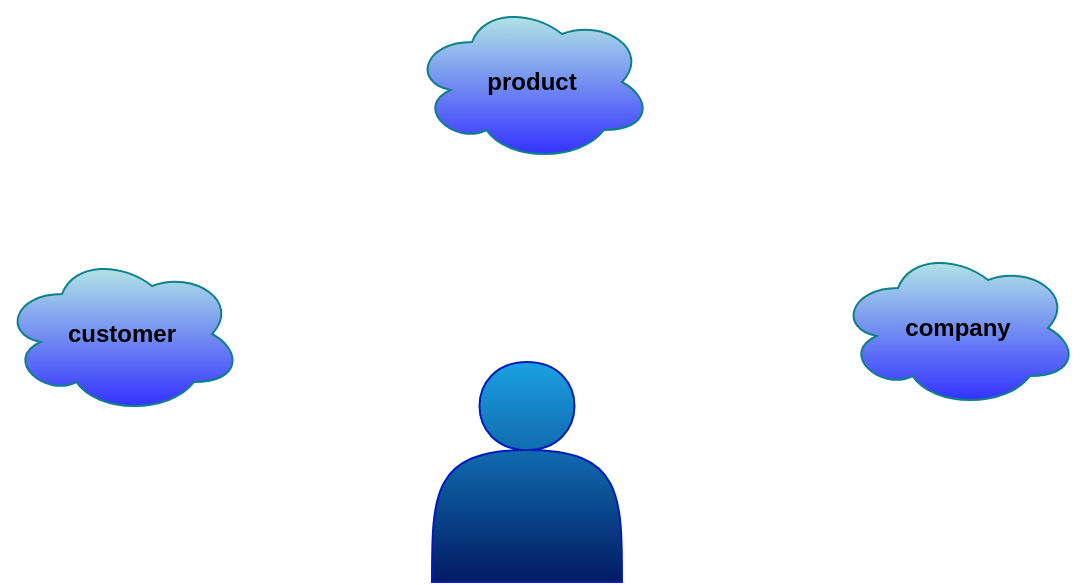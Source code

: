 <mxfile>
    <diagram id="1s2feewsB2rRjuzhae5H" name="Cloud diagram">
        <mxGraphModel dx="878" dy="478" grid="0" gridSize="10" guides="1" tooltips="1" connect="1" arrows="1" fold="1" page="0" pageScale="1" pageWidth="850" pageHeight="1100" background="#ffffff" math="0" shadow="0">
            <root>
                <mxCell id="AlmgsV6fCy6BXIXvCeDi-0"/>
                <mxCell id="AlmgsV6fCy6BXIXvCeDi-1" parent="AlmgsV6fCy6BXIXvCeDi-0"/>
                <mxCell id="M3U381qvAsM7CIxibbUz-0" value="" style="shape=actor;whiteSpace=wrap;html=1;fillColor=#1BA1E2;fontColor=#ffffff;strokeColor=#001DBC;gradientColor=#021B63;" parent="AlmgsV6fCy6BXIXvCeDi-1" vertex="1">
                    <mxGeometry x="177" y="486" width="95" height="110" as="geometry"/>
                </mxCell>
                <mxCell id="M3U381qvAsM7CIxibbUz-1" value="&lt;font color=&quot;#000000&quot;&gt;&lt;b&gt;customer&lt;/b&gt;&lt;/font&gt;" style="ellipse;shape=cloud;whiteSpace=wrap;html=1;fillColor=#b0e3e6;strokeColor=#0e8088;gradientColor=#3333FF;" parent="AlmgsV6fCy6BXIXvCeDi-1" vertex="1">
                    <mxGeometry x="-38" y="432" width="120" height="80" as="geometry"/>
                </mxCell>
                <mxCell id="M3U381qvAsM7CIxibbUz-2" value="&lt;font color=&quot;#000000&quot;&gt;&lt;b&gt;product&lt;/b&gt;&lt;/font&gt;" style="ellipse;shape=cloud;whiteSpace=wrap;html=1;fillColor=#b0e3e6;strokeColor=#0e8088;gradientColor=#3333FF;" parent="AlmgsV6fCy6BXIXvCeDi-1" vertex="1">
                    <mxGeometry x="167" y="306" width="120" height="80" as="geometry"/>
                </mxCell>
                <mxCell id="M3U381qvAsM7CIxibbUz-3" value="&lt;font color=&quot;#000000&quot;&gt;&lt;b&gt;company&lt;/b&gt;&lt;/font&gt;" style="ellipse;shape=cloud;whiteSpace=wrap;html=1;fillColor=#b0e3e6;strokeColor=#0e8088;gradientColor=#3333FF;" parent="AlmgsV6fCy6BXIXvCeDi-1" vertex="1">
                    <mxGeometry x="380" y="429" width="120" height="80" as="geometry"/>
                </mxCell>
            </root>
        </mxGraphModel>
    </diagram>
    <diagram id="frco5WIHKAOLaq02zJHP" name="ER diagram">
        <mxGraphModel dx="2178" dy="478" grid="0" gridSize="10" guides="1" tooltips="1" connect="1" arrows="1" fold="1" page="1" pageScale="1" pageWidth="850" pageHeight="1100" background="#ffffff" math="0" shadow="0">
            <root>
                <mxCell id="6sY9Fkh6oeW1o7n2yze0-0"/>
                <mxCell id="6sY9Fkh6oeW1o7n2yze0-1" parent="6sY9Fkh6oeW1o7n2yze0-0"/>
                <mxCell id="6sY9Fkh6oeW1o7n2yze0-2" style="edgeStyle=none;html=1;exitX=1;exitY=0.5;exitDx=0;exitDy=0;entryX=0;entryY=0.5;entryDx=0;entryDy=0;fontSize=14;endArrow=none;endFill=0;startArrow=ERmany;startFill=0;strokeColor=#000000;" parent="6sY9Fkh6oeW1o7n2yze0-1" source="6sY9Fkh6oeW1o7n2yze0-3" target="6sY9Fkh6oeW1o7n2yze0-57" edge="1">
                    <mxGeometry relative="1" as="geometry"/>
                </mxCell>
                <mxCell id="6sY9Fkh6oeW1o7n2yze0-3" value="&lt;font style=&quot;font-size: 25px&quot;&gt;customer&lt;/font&gt;" style="rounded=1;whiteSpace=wrap;html=1;fontSize=14;fillColor=#0000CC;fontColor=#ffffff;strokeColor=#001DBC;gradientColor=#011242;" parent="6sY9Fkh6oeW1o7n2yze0-1" vertex="1">
                    <mxGeometry x="-1024" y="539" width="140" height="80" as="geometry"/>
                </mxCell>
                <mxCell id="6sY9Fkh6oeW1o7n2yze0-4" style="edgeStyle=none;html=1;exitX=1;exitY=1;exitDx=0;exitDy=0;entryX=0.014;entryY=0.113;entryDx=0;entryDy=0;entryPerimeter=0;endArrow=none;endFill=0;fontSize=14;strokeColor=#000000;" parent="6sY9Fkh6oeW1o7n2yze0-1" source="6sY9Fkh6oeW1o7n2yze0-5" target="6sY9Fkh6oeW1o7n2yze0-3" edge="1">
                    <mxGeometry relative="1" as="geometry"/>
                </mxCell>
                <mxCell id="6sY9Fkh6oeW1o7n2yze0-5" value="account" style="ellipse;whiteSpace=wrap;html=1;fontSize=14;fillColor=#0050ef;fontColor=#ffffff;strokeColor=#001DBC;" parent="6sY9Fkh6oeW1o7n2yze0-1" vertex="1">
                    <mxGeometry x="-1319" y="400" width="110" height="70" as="geometry"/>
                </mxCell>
                <mxCell id="6sY9Fkh6oeW1o7n2yze0-6" style="edgeStyle=none;html=1;exitX=0.5;exitY=1;exitDx=0;exitDy=0;endArrow=none;endFill=0;fontSize=14;strokeColor=#000000;" parent="6sY9Fkh6oeW1o7n2yze0-1" source="6sY9Fkh6oeW1o7n2yze0-7" target="6sY9Fkh6oeW1o7n2yze0-3" edge="1">
                    <mxGeometry relative="1" as="geometry"/>
                </mxCell>
                <mxCell id="6sY9Fkh6oeW1o7n2yze0-7" value="first_name" style="ellipse;whiteSpace=wrap;html=1;fontSize=14;fillColor=#0050ef;fontColor=#ffffff;strokeColor=#001DBC;" parent="6sY9Fkh6oeW1o7n2yze0-1" vertex="1">
                    <mxGeometry x="-1087" y="269" width="110" height="70" as="geometry"/>
                </mxCell>
                <mxCell id="6sY9Fkh6oeW1o7n2yze0-8" style="edgeStyle=none;html=1;exitX=1;exitY=1;exitDx=0;exitDy=0;endArrow=none;endFill=0;fontSize=14;strokeColor=#000000;" parent="6sY9Fkh6oeW1o7n2yze0-1" source="6sY9Fkh6oeW1o7n2yze0-9" edge="1">
                    <mxGeometry relative="1" as="geometry">
                        <mxPoint x="-1001" y="543" as="targetPoint"/>
                    </mxGeometry>
                </mxCell>
                <mxCell id="6sY9Fkh6oeW1o7n2yze0-9" value="last_name" style="ellipse;whiteSpace=wrap;html=1;fontSize=14;fillColor=#0050ef;fontColor=#ffffff;strokeColor=#001DBC;" parent="6sY9Fkh6oeW1o7n2yze0-1" vertex="1">
                    <mxGeometry x="-1227" y="314" width="110" height="70" as="geometry"/>
                </mxCell>
                <mxCell id="6sY9Fkh6oeW1o7n2yze0-10" style="edgeStyle=none;html=1;exitX=0.5;exitY=0;exitDx=0;exitDy=0;entryX=0.5;entryY=1;entryDx=0;entryDy=0;endArrow=none;endFill=0;fontSize=14;strokeColor=#000000;" parent="6sY9Fkh6oeW1o7n2yze0-1" source="6sY9Fkh6oeW1o7n2yze0-11" target="6sY9Fkh6oeW1o7n2yze0-3" edge="1">
                    <mxGeometry relative="1" as="geometry"/>
                </mxCell>
                <mxCell id="6sY9Fkh6oeW1o7n2yze0-11" value="email" style="ellipse;whiteSpace=wrap;html=1;fontSize=14;fillColor=#0050ef;fontColor=#ffffff;strokeColor=#001DBC;" parent="6sY9Fkh6oeW1o7n2yze0-1" vertex="1">
                    <mxGeometry x="-1040" y="760" width="110" height="70" as="geometry"/>
                </mxCell>
                <mxCell id="6sY9Fkh6oeW1o7n2yze0-12" style="edgeStyle=none;html=1;exitX=0;exitY=0;exitDx=0;exitDy=0;entryX=0.75;entryY=1;entryDx=0;entryDy=0;endArrow=none;endFill=0;fontSize=14;strokeColor=#000000;" parent="6sY9Fkh6oeW1o7n2yze0-1" source="6sY9Fkh6oeW1o7n2yze0-13" target="6sY9Fkh6oeW1o7n2yze0-3" edge="1">
                    <mxGeometry relative="1" as="geometry"/>
                </mxCell>
                <mxCell id="6sY9Fkh6oeW1o7n2yze0-13" value="gender" style="ellipse;whiteSpace=wrap;html=1;fontSize=14;fillColor=#0050ef;fontColor=#ffffff;strokeColor=#001DBC;" parent="6sY9Fkh6oeW1o7n2yze0-1" vertex="1">
                    <mxGeometry x="-892" y="760" width="110" height="70" as="geometry"/>
                </mxCell>
                <mxCell id="6sY9Fkh6oeW1o7n2yze0-14" style="edgeStyle=none;html=1;entryX=0;entryY=0.5;entryDx=0;entryDy=0;endArrow=none;endFill=0;fontSize=14;strokeColor=#000000;" parent="6sY9Fkh6oeW1o7n2yze0-1" source="6sY9Fkh6oeW1o7n2yze0-15" target="6sY9Fkh6oeW1o7n2yze0-3" edge="1">
                    <mxGeometry relative="1" as="geometry"/>
                </mxCell>
                <mxCell id="6sY9Fkh6oeW1o7n2yze0-15" value="phone_number" style="ellipse;whiteSpace=wrap;html=1;fontSize=14;fillColor=#0050ef;fontColor=#ffffff;strokeColor=#001DBC;" parent="6sY9Fkh6oeW1o7n2yze0-1" vertex="1">
                    <mxGeometry x="-1346" y="588" width="110" height="70" as="geometry"/>
                </mxCell>
                <mxCell id="6sY9Fkh6oeW1o7n2yze0-16" style="edgeStyle=none;html=1;exitX=0;exitY=0.5;exitDx=0;exitDy=0;endArrow=none;endFill=0;fontSize=14;strokeColor=#000000;" parent="6sY9Fkh6oeW1o7n2yze0-1" source="6sY9Fkh6oeW1o7n2yze0-17" edge="1">
                    <mxGeometry relative="1" as="geometry">
                        <mxPoint x="-880" y="600" as="targetPoint"/>
                    </mxGeometry>
                </mxCell>
                <mxCell id="6sY9Fkh6oeW1o7n2yze0-17" value="date_of_birth" style="ellipse;whiteSpace=wrap;html=1;fontSize=14;fillColor=#0050ef;fontColor=#ffffff;strokeColor=#001DBC;" parent="6sY9Fkh6oeW1o7n2yze0-1" vertex="1">
                    <mxGeometry x="-810" y="670" width="110" height="70" as="geometry"/>
                </mxCell>
                <mxCell id="6sY9Fkh6oeW1o7n2yze0-18" style="edgeStyle=none;html=1;exitX=0.5;exitY=1;exitDx=0;exitDy=0;entryX=0.75;entryY=0;entryDx=0;entryDy=0;endArrow=none;endFill=0;fontSize=14;strokeColor=#000000;" parent="6sY9Fkh6oeW1o7n2yze0-1" source="6sY9Fkh6oeW1o7n2yze0-19" target="6sY9Fkh6oeW1o7n2yze0-3" edge="1">
                    <mxGeometry relative="1" as="geometry"/>
                </mxCell>
                <mxCell id="6sY9Fkh6oeW1o7n2yze0-19" value="customer_id" style="ellipse;whiteSpace=wrap;html=1;fontSize=14;fillColor=#0050ef;fontColor=#ffffff;strokeColor=#001DBC;" parent="6sY9Fkh6oeW1o7n2yze0-1" vertex="1">
                    <mxGeometry x="-930" y="287" width="110" height="70" as="geometry"/>
                </mxCell>
                <mxCell id="6sY9Fkh6oeW1o7n2yze0-20" style="edgeStyle=none;html=1;exitX=0.671;exitY=1.013;exitDx=0;exitDy=0;fontSize=14;startArrow=ERmany;startFill=0;endArrow=none;endFill=0;entryX=0.5;entryY=0;entryDx=0;entryDy=0;strokeColor=#000000;exitPerimeter=0;" parent="6sY9Fkh6oeW1o7n2yze0-1" source="6sY9Fkh6oeW1o7n2yze0-21" target="6sY9Fkh6oeW1o7n2yze0-59" edge="1">
                    <mxGeometry relative="1" as="geometry">
                        <mxPoint x="110" y="1130" as="targetPoint"/>
                    </mxGeometry>
                </mxCell>
                <mxCell id="6sY9Fkh6oeW1o7n2yze0-21" value="&lt;font style=&quot;font-size: 25px&quot;&gt;product&lt;/font&gt;" style="rounded=1;whiteSpace=wrap;html=1;fontSize=14;fillColor=#0050ef;fontColor=#ffffff;strokeColor=#001DBC;gradientColor=#011242;" parent="6sY9Fkh6oeW1o7n2yze0-1" vertex="1">
                    <mxGeometry x="20" y="541" width="140" height="80" as="geometry"/>
                </mxCell>
                <mxCell id="6sY9Fkh6oeW1o7n2yze0-22" style="edgeStyle=none;html=1;exitX=1;exitY=1;exitDx=0;exitDy=0;entryX=0.25;entryY=0;entryDx=0;entryDy=0;fontSize=14;endArrow=none;endFill=0;strokeColor=#000000;" parent="6sY9Fkh6oeW1o7n2yze0-1" source="6sY9Fkh6oeW1o7n2yze0-23" target="6sY9Fkh6oeW1o7n2yze0-21" edge="1">
                    <mxGeometry relative="1" as="geometry"/>
                </mxCell>
                <mxCell id="6sY9Fkh6oeW1o7n2yze0-23" value="product_id" style="ellipse;whiteSpace=wrap;html=1;fontSize=14;fillColor=#0050ef;fontColor=#ffffff;strokeColor=#001DBC;" parent="6sY9Fkh6oeW1o7n2yze0-1" vertex="1">
                    <mxGeometry x="-70" y="365" width="110" height="70" as="geometry"/>
                </mxCell>
                <mxCell id="6sY9Fkh6oeW1o7n2yze0-24" style="edgeStyle=none;html=1;entryX=0;entryY=0;entryDx=0;entryDy=0;fontSize=14;endArrow=none;endFill=0;strokeColor=#000000;" parent="6sY9Fkh6oeW1o7n2yze0-1" source="6sY9Fkh6oeW1o7n2yze0-25" target="6sY9Fkh6oeW1o7n2yze0-21" edge="1">
                    <mxGeometry relative="1" as="geometry"/>
                </mxCell>
                <mxCell id="6sY9Fkh6oeW1o7n2yze0-25" value="product_name" style="ellipse;whiteSpace=wrap;html=1;fontSize=14;fillColor=#0050ef;fontColor=#ffffff;strokeColor=#001DBC;" parent="6sY9Fkh6oeW1o7n2yze0-1" vertex="1">
                    <mxGeometry x="-180" y="421" width="110" height="70" as="geometry"/>
                </mxCell>
                <mxCell id="6sY9Fkh6oeW1o7n2yze0-26" style="edgeStyle=none;html=1;exitX=1;exitY=0;exitDx=0;exitDy=0;entryX=0;entryY=0.737;entryDx=0;entryDy=0;fontSize=14;endArrow=none;endFill=0;entryPerimeter=0;strokeColor=#000000;" parent="6sY9Fkh6oeW1o7n2yze0-1" source="6sY9Fkh6oeW1o7n2yze0-27" target="6sY9Fkh6oeW1o7n2yze0-21" edge="1">
                    <mxGeometry relative="1" as="geometry"/>
                </mxCell>
                <mxCell id="6sY9Fkh6oeW1o7n2yze0-27" value="description" style="ellipse;whiteSpace=wrap;html=1;fontSize=14;fillColor=#0050ef;fontColor=#ffffff;strokeColor=#001DBC;" parent="6sY9Fkh6oeW1o7n2yze0-1" vertex="1">
                    <mxGeometry x="-190" y="600" width="110" height="70" as="geometry"/>
                </mxCell>
                <mxCell id="6sY9Fkh6oeW1o7n2yze0-28" style="edgeStyle=none;html=1;exitX=0.5;exitY=0;exitDx=0;exitDy=0;entryX=1;entryY=1;entryDx=0;entryDy=0;fontSize=14;endArrow=none;endFill=0;strokeColor=#000000;" parent="6sY9Fkh6oeW1o7n2yze0-1" source="6sY9Fkh6oeW1o7n2yze0-30" target="6sY9Fkh6oeW1o7n2yze0-21" edge="1">
                    <mxGeometry relative="1" as="geometry"/>
                </mxCell>
                <mxCell id="6sY9Fkh6oeW1o7n2yze0-29" style="edgeStyle=none;html=1;exitX=1;exitY=0.5;exitDx=0;exitDy=0;fontSize=14;endArrow=none;endFill=0;" parent="6sY9Fkh6oeW1o7n2yze0-1" source="6sY9Fkh6oeW1o7n2yze0-30" edge="1">
                    <mxGeometry relative="1" as="geometry">
                        <mxPoint x="260" y="691" as="targetPoint"/>
                    </mxGeometry>
                </mxCell>
                <mxCell id="6sY9Fkh6oeW1o7n2yze0-30" value="quantity" style="ellipse;whiteSpace=wrap;html=1;fontSize=14;fillColor=#0050ef;fontColor=#ffffff;strokeColor=#001DBC;" parent="6sY9Fkh6oeW1o7n2yze0-1" vertex="1">
                    <mxGeometry x="254" y="670" width="110" height="70" as="geometry"/>
                </mxCell>
                <mxCell id="6sY9Fkh6oeW1o7n2yze0-31" style="edgeStyle=none;html=1;exitX=0;exitY=0.5;exitDx=0;exitDy=0;entryX=1;entryY=0.25;entryDx=0;entryDy=0;fontSize=14;endArrow=none;endFill=0;strokeColor=#000000;" parent="6sY9Fkh6oeW1o7n2yze0-1" target="6sY9Fkh6oeW1o7n2yze0-21" edge="1">
                    <mxGeometry relative="1" as="geometry">
                        <mxPoint x="310" y="466" as="sourcePoint"/>
                    </mxGeometry>
                </mxCell>
                <mxCell id="6sY9Fkh6oeW1o7n2yze0-32" value="price" style="ellipse;whiteSpace=wrap;html=1;fontSize=14;fillColor=#0050ef;fontColor=#ffffff;strokeColor=#001DBC;" parent="6sY9Fkh6oeW1o7n2yze0-1" vertex="1">
                    <mxGeometry x="318" y="549" width="110" height="70" as="geometry"/>
                </mxCell>
                <mxCell id="6sY9Fkh6oeW1o7n2yze0-33" style="edgeStyle=none;html=1;exitX=0.5;exitY=1;exitDx=0;exitDy=0;fontSize=14;endArrow=none;endFill=0;entryX=0.5;entryY=0;entryDx=0;entryDy=0;strokeColor=#000000;" parent="6sY9Fkh6oeW1o7n2yze0-1" source="6sY9Fkh6oeW1o7n2yze0-34" target="6sY9Fkh6oeW1o7n2yze0-21" edge="1">
                    <mxGeometry relative="1" as="geometry">
                        <mxPoint x="90" y="531" as="targetPoint"/>
                    </mxGeometry>
                </mxCell>
                <mxCell id="6sY9Fkh6oeW1o7n2yze0-34" value="waranty" style="ellipse;whiteSpace=wrap;html=1;fontSize=14;fillColor=#0050ef;fontColor=#ffffff;strokeColor=#001DBC;" parent="6sY9Fkh6oeW1o7n2yze0-1" vertex="1">
                    <mxGeometry x="70" y="339" width="110" height="70" as="geometry"/>
                </mxCell>
                <mxCell id="6sY9Fkh6oeW1o7n2yze0-35" style="edgeStyle=none;html=1;exitX=1;exitY=0;exitDx=0;exitDy=0;entryX=0.144;entryY=1.011;entryDx=0;entryDy=0;entryPerimeter=0;fontSize=14;endArrow=none;endFill=0;strokeColor=#000000;" parent="6sY9Fkh6oeW1o7n2yze0-1" source="6sY9Fkh6oeW1o7n2yze0-36" target="6sY9Fkh6oeW1o7n2yze0-3" edge="1">
                    <mxGeometry relative="1" as="geometry"/>
                </mxCell>
                <mxCell id="6sY9Fkh6oeW1o7n2yze0-36" value="payment" style="ellipse;whiteSpace=wrap;html=1;fontSize=14;fillColor=#0050ef;fontColor=#ffffff;strokeColor=#001DBC;" parent="6sY9Fkh6oeW1o7n2yze0-1" vertex="1">
                    <mxGeometry x="-1220" y="746" width="110" height="70" as="geometry"/>
                </mxCell>
                <mxCell id="6sY9Fkh6oeW1o7n2yze0-37" style="edgeStyle=none;html=1;exitX=1;exitY=0;exitDx=0;exitDy=0;entryX=0.5;entryY=1;entryDx=0;entryDy=0;fontSize=14;endArrow=none;endFill=0;strokeColor=#000000;" parent="6sY9Fkh6oeW1o7n2yze0-1" source="6sY9Fkh6oeW1o7n2yze0-38" target="6sY9Fkh6oeW1o7n2yze0-21" edge="1">
                    <mxGeometry relative="1" as="geometry"/>
                </mxCell>
                <mxCell id="6sY9Fkh6oeW1o7n2yze0-38" value="availabilities" style="ellipse;whiteSpace=wrap;html=1;fontSize=14;fillColor=#0050ef;fontColor=#ffffff;strokeColor=#001DBC;" parent="6sY9Fkh6oeW1o7n2yze0-1" vertex="1">
                    <mxGeometry x="-114" y="696" width="110" height="70" as="geometry"/>
                </mxCell>
                <mxCell id="6sY9Fkh6oeW1o7n2yze0-39" value="&lt;font style=&quot;font-size: 25px&quot;&gt;company&lt;/font&gt;" style="rounded=1;whiteSpace=wrap;html=1;fontSize=14;fillColor=#0050ef;fontColor=#ffffff;strokeColor=#001DBC;gradientColor=#011242;" parent="6sY9Fkh6oeW1o7n2yze0-1" vertex="1">
                    <mxGeometry x="44" y="1237" width="140" height="80" as="geometry"/>
                </mxCell>
                <mxCell id="6sY9Fkh6oeW1o7n2yze0-40" style="edgeStyle=none;html=1;exitX=1;exitY=0.5;exitDx=0;exitDy=0;entryX=0;entryY=0.5;entryDx=0;entryDy=0;fontSize=14;endArrow=none;endFill=0;strokeColor=#000000;" parent="6sY9Fkh6oeW1o7n2yze0-1" source="6sY9Fkh6oeW1o7n2yze0-41" target="6sY9Fkh6oeW1o7n2yze0-39" edge="1">
                    <mxGeometry relative="1" as="geometry"/>
                </mxCell>
                <mxCell id="6sY9Fkh6oeW1o7n2yze0-41" value="address" style="ellipse;whiteSpace=wrap;html=1;fontSize=14;fillColor=#0050ef;fontColor=#ffffff;strokeColor=#001DBC;" parent="6sY9Fkh6oeW1o7n2yze0-1" vertex="1">
                    <mxGeometry x="-180" y="1247" width="110" height="70" as="geometry"/>
                </mxCell>
                <mxCell id="6sY9Fkh6oeW1o7n2yze0-42" style="edgeStyle=none;html=1;exitX=1;exitY=0.5;exitDx=0;exitDy=0;fontSize=14;endArrow=none;endFill=0;entryX=1;entryY=0.5;entryDx=0;entryDy=0;strokeColor=#000000;" parent="6sY9Fkh6oeW1o7n2yze0-1" source="6sY9Fkh6oeW1o7n2yze0-43" target="6sY9Fkh6oeW1o7n2yze0-39" edge="1">
                    <mxGeometry relative="1" as="geometry">
                        <mxPoint x="150" y="1256" as="targetPoint"/>
                    </mxGeometry>
                </mxCell>
                <mxCell id="6sY9Fkh6oeW1o7n2yze0-43" value="company_id" style="ellipse;whiteSpace=wrap;html=1;fontSize=14;fillColor=#0050ef;fontColor=#ffffff;strokeColor=#001DBC;" parent="6sY9Fkh6oeW1o7n2yze0-1" vertex="1">
                    <mxGeometry x="280" y="1236" width="110" height="70" as="geometry"/>
                </mxCell>
                <mxCell id="6sY9Fkh6oeW1o7n2yze0-44" style="edgeStyle=none;html=1;exitX=0.5;exitY=0;exitDx=0;exitDy=0;entryX=0.25;entryY=1;entryDx=0;entryDy=0;fontSize=14;endArrow=none;endFill=0;strokeColor=#000000;" parent="6sY9Fkh6oeW1o7n2yze0-1" source="6sY9Fkh6oeW1o7n2yze0-45" target="6sY9Fkh6oeW1o7n2yze0-39" edge="1">
                    <mxGeometry relative="1" as="geometry"/>
                </mxCell>
                <mxCell id="6sY9Fkh6oeW1o7n2yze0-45" value="name" style="ellipse;whiteSpace=wrap;html=1;fontSize=14;fillColor=#0050ef;fontColor=#ffffff;strokeColor=#001DBC;" parent="6sY9Fkh6oeW1o7n2yze0-1" vertex="1">
                    <mxGeometry x="-60" y="1396" width="110" height="70" as="geometry"/>
                </mxCell>
                <mxCell id="6sY9Fkh6oeW1o7n2yze0-46" style="edgeStyle=none;html=1;exitX=0.325;exitY=0.003;exitDx=0;exitDy=0;fontSize=14;endArrow=none;endFill=0;exitPerimeter=0;strokeColor=#000000;" parent="6sY9Fkh6oeW1o7n2yze0-1" source="6sY9Fkh6oeW1o7n2yze0-47" target="6sY9Fkh6oeW1o7n2yze0-39" edge="1">
                    <mxGeometry relative="1" as="geometry">
                        <mxPoint x="130" y="1336" as="targetPoint"/>
                    </mxGeometry>
                </mxCell>
                <mxCell id="6sY9Fkh6oeW1o7n2yze0-47" value="departments" style="ellipse;whiteSpace=wrap;html=1;fontSize=14;fillColor=#0050ef;fontColor=#ffffff;strokeColor=#001DBC;" parent="6sY9Fkh6oeW1o7n2yze0-1" vertex="1">
                    <mxGeometry x="150" y="1406" width="110" height="70" as="geometry"/>
                </mxCell>
                <mxCell id="6sY9Fkh6oeW1o7n2yze0-48" style="edgeStyle=none;html=1;exitX=0;exitY=1;exitDx=0;exitDy=0;entryX=0.857;entryY=0.013;entryDx=0;entryDy=0;entryPerimeter=0;fontSize=14;endArrow=none;endFill=0;strokeColor=#000000;" parent="6sY9Fkh6oeW1o7n2yze0-1" source="6sY9Fkh6oeW1o7n2yze0-49" target="6sY9Fkh6oeW1o7n2yze0-21" edge="1">
                    <mxGeometry relative="1" as="geometry"/>
                </mxCell>
                <mxCell id="6sY9Fkh6oeW1o7n2yze0-49" value="shipping_company" style="ellipse;whiteSpace=wrap;html=1;fontSize=14;fillColor=#0050ef;fontColor=#ffffff;strokeColor=#001DBC;" parent="6sY9Fkh6oeW1o7n2yze0-1" vertex="1">
                    <mxGeometry x="190" y="351" width="140" height="70" as="geometry"/>
                </mxCell>
                <mxCell id="6sY9Fkh6oeW1o7n2yze0-50" style="edgeStyle=none;html=1;exitX=0;exitY=0.5;exitDx=0;exitDy=0;entryX=1;entryY=0.5;entryDx=0;entryDy=0;fontSize=14;endArrow=none;endFill=0;strokeColor=#000000;" parent="6sY9Fkh6oeW1o7n2yze0-1" source="6sY9Fkh6oeW1o7n2yze0-32" target="6sY9Fkh6oeW1o7n2yze0-21" edge="1">
                    <mxGeometry relative="1" as="geometry">
                        <mxPoint x="300" y="571" as="sourcePoint"/>
                    </mxGeometry>
                </mxCell>
                <mxCell id="6sY9Fkh6oeW1o7n2yze0-51" value="order_id" style="ellipse;whiteSpace=wrap;html=1;fontSize=14;fillColor=#0050ef;fontColor=#ffffff;strokeColor=#001DBC;" parent="6sY9Fkh6oeW1o7n2yze0-1" vertex="1">
                    <mxGeometry x="273" y="430" width="110" height="70" as="geometry"/>
                </mxCell>
                <mxCell id="6sY9Fkh6oeW1o7n2yze0-52" style="edgeStyle=none;html=1;exitX=1;exitY=0.5;exitDx=0;exitDy=0;entryX=0;entryY=0.25;entryDx=0;entryDy=0;fontSize=14;endArrow=none;endFill=0;strokeColor=#000000;" parent="6sY9Fkh6oeW1o7n2yze0-1" source="6sY9Fkh6oeW1o7n2yze0-53" target="6sY9Fkh6oeW1o7n2yze0-3" edge="1">
                    <mxGeometry relative="1" as="geometry"/>
                </mxCell>
                <mxCell id="6sY9Fkh6oeW1o7n2yze0-53" value="address" style="ellipse;whiteSpace=wrap;html=1;fontSize=14;fillColor=#0050ef;fontColor=#ffffff;strokeColor=#001DBC;" parent="6sY9Fkh6oeW1o7n2yze0-1" vertex="1">
                    <mxGeometry x="-1350" y="505" width="110" height="70" as="geometry"/>
                </mxCell>
                <mxCell id="6sY9Fkh6oeW1o7n2yze0-54" style="edgeStyle=none;html=1;exitX=1;exitY=0;exitDx=0;exitDy=0;entryX=-0.007;entryY=0.863;entryDx=0;entryDy=0;entryPerimeter=0;fontSize=14;endArrow=none;endFill=0;strokeColor=#000000;" parent="6sY9Fkh6oeW1o7n2yze0-1" source="6sY9Fkh6oeW1o7n2yze0-55" target="6sY9Fkh6oeW1o7n2yze0-3" edge="1">
                    <mxGeometry relative="1" as="geometry"/>
                </mxCell>
                <mxCell id="6sY9Fkh6oeW1o7n2yze0-55" value="invoice" style="ellipse;whiteSpace=wrap;html=1;fontSize=14;fillColor=#0050ef;fontColor=#ffffff;strokeColor=#001DBC;" parent="6sY9Fkh6oeW1o7n2yze0-1" vertex="1">
                    <mxGeometry x="-1310" y="670" width="110" height="70" as="geometry"/>
                </mxCell>
                <mxCell id="6sY9Fkh6oeW1o7n2yze0-56" style="edgeStyle=none;html=1;exitX=1;exitY=0.5;exitDx=0;exitDy=0;entryX=0;entryY=0.5;entryDx=0;entryDy=0;fontSize=14;endArrow=ERmany;endFill=0;" parent="6sY9Fkh6oeW1o7n2yze0-1" source="6sY9Fkh6oeW1o7n2yze0-57" target="6sY9Fkh6oeW1o7n2yze0-21" edge="1">
                    <mxGeometry relative="1" as="geometry"/>
                </mxCell>
                <mxCell id="6sY9Fkh6oeW1o7n2yze0-57" value="&lt;font style=&quot;font-size: 22px&quot;&gt;order&lt;/font&gt;" style="rhombus;whiteSpace=wrap;html=1;fontSize=14;fillColor=#3867FF;fontColor=#ffffff;strokeColor=#006EAF;" parent="6sY9Fkh6oeW1o7n2yze0-1" vertex="1">
                    <mxGeometry x="-560" y="520" width="210" height="110" as="geometry"/>
                </mxCell>
                <mxCell id="6sY9Fkh6oeW1o7n2yze0-58" style="edgeStyle=none;html=1;exitX=0.5;exitY=1;exitDx=0;exitDy=0;entryX=0.5;entryY=0;entryDx=0;entryDy=0;fontSize=14;startArrow=none;startFill=0;endArrow=ERone;endFill=0;strokeColor=#000000;" parent="6sY9Fkh6oeW1o7n2yze0-1" source="6sY9Fkh6oeW1o7n2yze0-59" target="6sY9Fkh6oeW1o7n2yze0-39" edge="1">
                    <mxGeometry relative="1" as="geometry"/>
                </mxCell>
                <mxCell id="6sY9Fkh6oeW1o7n2yze0-59" value="&lt;font style=&quot;font-size: 22px&quot;&gt;produce&lt;/font&gt;" style="rhombus;whiteSpace=wrap;html=1;fontSize=14;fillColor=#3867FF;fontColor=#ffffff;strokeColor=#006EAF;" parent="6sY9Fkh6oeW1o7n2yze0-1" vertex="1">
                    <mxGeometry x="7" y="936" width="210" height="110" as="geometry"/>
                </mxCell>
                <mxCell id="6sY9Fkh6oeW1o7n2yze0-60" style="edgeStyle=none;html=1;exitX=1;exitY=0.5;exitDx=0;exitDy=0;entryX=0;entryY=0.5;entryDx=0;entryDy=0;fontSize=14;endArrow=ERmany;endFill=0;strokeColor=#000000;" parent="6sY9Fkh6oeW1o7n2yze0-1" edge="1">
                    <mxGeometry relative="1" as="geometry">
                        <mxPoint x="-348" y="575" as="sourcePoint"/>
                        <mxPoint x="22" y="581" as="targetPoint"/>
                    </mxGeometry>
                </mxCell>
            </root>
        </mxGraphModel>
    </diagram>
    <diagram id="jV_niLNNCNkmIUa-70N7" name="UML diagram">
        <mxGraphModel dx="851" dy="562" grid="0" gridSize="10" guides="1" tooltips="1" connect="1" arrows="1" fold="1" page="1" pageScale="1" pageWidth="850" pageHeight="1100" background="#FFFFFF" math="0" shadow="0">
            <root>
                <mxCell id="7HqtUNyBKhZOOU_mPo9h-0"/>
                <mxCell id="7HqtUNyBKhZOOU_mPo9h-1" parent="7HqtUNyBKhZOOU_mPo9h-0"/>
                <mxCell id="7HqtUNyBKhZOOU_mPo9h-2" value="customer" style="swimlane;fontStyle=0;childLayout=stackLayout;horizontal=1;startSize=26;fillColor=#0050ef;horizontalStack=0;resizeParent=1;resizeParentMax=0;resizeLast=0;collapsible=1;marginBottom=0;fontColor=#000000;strokeColor=#001DBC;" parent="7HqtUNyBKhZOOU_mPo9h-1" vertex="1">
                    <mxGeometry x="173" y="196" width="140" height="312" as="geometry"/>
                </mxCell>
                <mxCell id="7HqtUNyBKhZOOU_mPo9h-3" value="+ customer_id: int" style="text;strokeColor=#006EAF;fillColor=#1ba1e2;align=left;verticalAlign=top;spacingLeft=4;spacingRight=4;overflow=hidden;rotatable=0;points=[[0,0.5],[1,0.5]];portConstraint=eastwest;fontColor=#ffffff;" parent="7HqtUNyBKhZOOU_mPo9h-2" vertex="1">
                    <mxGeometry y="26" width="140" height="26" as="geometry"/>
                </mxCell>
                <mxCell id="7HqtUNyBKhZOOU_mPo9h-4" value="+ first_name: string" style="text;strokeColor=none;fillColor=none;align=left;verticalAlign=top;spacingLeft=4;spacingRight=4;overflow=hidden;rotatable=0;points=[[0,0.5],[1,0.5]];portConstraint=eastwest;fontColor=#000000;" parent="7HqtUNyBKhZOOU_mPo9h-2" vertex="1">
                    <mxGeometry y="52" width="140" height="26" as="geometry"/>
                </mxCell>
                <mxCell id="7HqtUNyBKhZOOU_mPo9h-5" value="+ last_name: string" style="text;strokeColor=none;fillColor=none;align=left;verticalAlign=top;spacingLeft=4;spacingRight=4;overflow=hidden;rotatable=0;points=[[0,0.5],[1,0.5]];portConstraint=eastwest;fontColor=#000000;" parent="7HqtUNyBKhZOOU_mPo9h-2" vertex="1">
                    <mxGeometry y="78" width="140" height="26" as="geometry"/>
                </mxCell>
                <mxCell id="7HqtUNyBKhZOOU_mPo9h-6" value="+ phone_number: int" style="text;strokeColor=none;fillColor=none;align=left;verticalAlign=top;spacingLeft=4;spacingRight=4;overflow=hidden;rotatable=0;points=[[0,0.5],[1,0.5]];portConstraint=eastwest;fontColor=#000000;" parent="7HqtUNyBKhZOOU_mPo9h-2" vertex="1">
                    <mxGeometry y="104" width="140" height="26" as="geometry"/>
                </mxCell>
                <mxCell id="7HqtUNyBKhZOOU_mPo9h-7" value="+ address: string" style="text;strokeColor=none;fillColor=none;align=left;verticalAlign=top;spacingLeft=4;spacingRight=4;overflow=hidden;rotatable=0;points=[[0,0.5],[1,0.5]];portConstraint=eastwest;fontColor=#000000;" parent="7HqtUNyBKhZOOU_mPo9h-2" vertex="1">
                    <mxGeometry y="130" width="140" height="26" as="geometry"/>
                </mxCell>
                <mxCell id="7HqtUNyBKhZOOU_mPo9h-8" value="+ payment_form: string" style="text;strokeColor=none;fillColor=none;align=left;verticalAlign=top;spacingLeft=4;spacingRight=4;overflow=hidden;rotatable=0;points=[[0,0.5],[1,0.5]];portConstraint=eastwest;fontColor=#000000;" parent="7HqtUNyBKhZOOU_mPo9h-2" vertex="1">
                    <mxGeometry y="156" width="140" height="26" as="geometry"/>
                </mxCell>
                <mxCell id="7HqtUNyBKhZOOU_mPo9h-9" value="+ bank_account: string" style="text;strokeColor=none;fillColor=none;align=left;verticalAlign=top;spacingLeft=4;spacingRight=4;overflow=hidden;rotatable=0;points=[[0,0.5],[1,0.5]];portConstraint=eastwest;fontColor=#000000;" parent="7HqtUNyBKhZOOU_mPo9h-2" vertex="1">
                    <mxGeometry y="182" width="140" height="26" as="geometry"/>
                </mxCell>
                <mxCell id="7HqtUNyBKhZOOU_mPo9h-10" value="+ invoice: string" style="text;strokeColor=none;fillColor=none;align=left;verticalAlign=top;spacingLeft=4;spacingRight=4;overflow=hidden;rotatable=0;points=[[0,0.5],[1,0.5]];portConstraint=eastwest;fontColor=#000000;" parent="7HqtUNyBKhZOOU_mPo9h-2" vertex="1">
                    <mxGeometry y="208" width="140" height="26" as="geometry"/>
                </mxCell>
                <mxCell id="7HqtUNyBKhZOOU_mPo9h-11" value="+ email: string" style="text;strokeColor=none;fillColor=none;align=left;verticalAlign=top;spacingLeft=4;spacingRight=4;overflow=hidden;rotatable=0;points=[[0,0.5],[1,0.5]];portConstraint=eastwest;fontColor=#000000;" parent="7HqtUNyBKhZOOU_mPo9h-2" vertex="1">
                    <mxGeometry y="234" width="140" height="26" as="geometry"/>
                </mxCell>
                <mxCell id="7HqtUNyBKhZOOU_mPo9h-12" value="+ gender: enum(F,M)" style="text;strokeColor=none;fillColor=none;align=left;verticalAlign=top;spacingLeft=4;spacingRight=4;overflow=hidden;rotatable=0;points=[[0,0.5],[1,0.5]];portConstraint=eastwest;fontColor=#000000;" parent="7HqtUNyBKhZOOU_mPo9h-2" vertex="1">
                    <mxGeometry y="260" width="140" height="26" as="geometry"/>
                </mxCell>
                <mxCell id="7HqtUNyBKhZOOU_mPo9h-13" value="+ date_of_birth: date" style="text;strokeColor=none;fillColor=none;align=left;verticalAlign=top;spacingLeft=4;spacingRight=4;overflow=hidden;rotatable=0;points=[[0,0.5],[1,0.5]];portConstraint=eastwest;fontColor=#000000;" parent="7HqtUNyBKhZOOU_mPo9h-2" vertex="1">
                    <mxGeometry y="286" width="140" height="26" as="geometry"/>
                </mxCell>
                <mxCell id="7HqtUNyBKhZOOU_mPo9h-14" value="products" style="swimlane;fontStyle=1;align=center;verticalAlign=top;childLayout=stackLayout;horizontal=1;startSize=26;horizontalStack=0;resizeParent=1;resizeParentMax=0;resizeLast=0;collapsible=1;marginBottom=0;fillColor=#0050ef;fontColor=#000000;strokeColor=#001DBC;" parent="7HqtUNyBKhZOOU_mPo9h-1" vertex="1">
                    <mxGeometry x="533" y="196" width="160" height="268" as="geometry"/>
                </mxCell>
                <mxCell id="7HqtUNyBKhZOOU_mPo9h-15" value="+ product_id: int" style="text;strokeColor=#006EAF;fillColor=#1ba1e2;align=left;verticalAlign=top;spacingLeft=4;spacingRight=4;overflow=hidden;rotatable=0;points=[[0,0.5],[1,0.5]];portConstraint=eastwest;fontColor=#ffffff;" parent="7HqtUNyBKhZOOU_mPo9h-14" vertex="1">
                    <mxGeometry y="26" width="160" height="26" as="geometry"/>
                </mxCell>
                <mxCell id="7HqtUNyBKhZOOU_mPo9h-16" value="" style="line;strokeWidth=1;fillColor=none;align=left;verticalAlign=middle;spacingTop=-1;spacingLeft=3;spacingRight=3;rotatable=0;labelPosition=right;points=[];portConstraint=eastwest;fontColor=#000000;" parent="7HqtUNyBKhZOOU_mPo9h-14" vertex="1">
                    <mxGeometry y="52" width="160" height="8" as="geometry"/>
                </mxCell>
                <mxCell id="7HqtUNyBKhZOOU_mPo9h-17" value="+ product_name: string" style="text;strokeColor=none;fillColor=none;align=left;verticalAlign=top;spacingLeft=4;spacingRight=4;overflow=hidden;rotatable=0;points=[[0,0.5],[1,0.5]];portConstraint=eastwest;fontColor=#000000;" parent="7HqtUNyBKhZOOU_mPo9h-14" vertex="1">
                    <mxGeometry y="60" width="160" height="26" as="geometry"/>
                </mxCell>
                <mxCell id="7HqtUNyBKhZOOU_mPo9h-18" value="+ waranty: enum(yes,no)" style="text;strokeColor=none;fillColor=none;align=left;verticalAlign=top;spacingLeft=4;spacingRight=4;overflow=hidden;rotatable=0;points=[[0,0.5],[1,0.5]];portConstraint=eastwest;fontColor=#000000;" parent="7HqtUNyBKhZOOU_mPo9h-14" vertex="1">
                    <mxGeometry y="86" width="160" height="26" as="geometry"/>
                </mxCell>
                <mxCell id="7HqtUNyBKhZOOU_mPo9h-19" value="+ shipping_company: string" style="text;strokeColor=none;fillColor=none;align=left;verticalAlign=top;spacingLeft=4;spacingRight=4;overflow=hidden;rotatable=0;points=[[0,0.5],[1,0.5]];portConstraint=eastwest;fontColor=#000000;" parent="7HqtUNyBKhZOOU_mPo9h-14" vertex="1">
                    <mxGeometry y="112" width="160" height="26" as="geometry"/>
                </mxCell>
                <mxCell id="7HqtUNyBKhZOOU_mPo9h-20" value="+ order: string" style="text;strokeColor=none;fillColor=none;align=left;verticalAlign=top;spacingLeft=4;spacingRight=4;overflow=hidden;rotatable=0;points=[[0,0.5],[1,0.5]];portConstraint=eastwest;fontColor=#000000;" parent="7HqtUNyBKhZOOU_mPo9h-14" vertex="1">
                    <mxGeometry y="138" width="160" height="26" as="geometry"/>
                </mxCell>
                <mxCell id="7HqtUNyBKhZOOU_mPo9h-21" value="+ price: int" style="text;strokeColor=none;fillColor=none;align=left;verticalAlign=top;spacingLeft=4;spacingRight=4;overflow=hidden;rotatable=0;points=[[0,0.5],[1,0.5]];portConstraint=eastwest;fontColor=#000000;" parent="7HqtUNyBKhZOOU_mPo9h-14" vertex="1">
                    <mxGeometry y="164" width="160" height="26" as="geometry"/>
                </mxCell>
                <mxCell id="7HqtUNyBKhZOOU_mPo9h-22" value="+ quantity: int" style="text;strokeColor=none;fillColor=none;align=left;verticalAlign=top;spacingLeft=4;spacingRight=4;overflow=hidden;rotatable=0;points=[[0,0.5],[1,0.5]];portConstraint=eastwest;fontColor=#000000;" parent="7HqtUNyBKhZOOU_mPo9h-14" vertex="1">
                    <mxGeometry y="190" width="160" height="26" as="geometry"/>
                </mxCell>
                <mxCell id="7HqtUNyBKhZOOU_mPo9h-23" value="+ availability: enum(yes,no)" style="text;strokeColor=none;fillColor=none;align=left;verticalAlign=top;spacingLeft=4;spacingRight=4;overflow=hidden;rotatable=0;points=[[0,0.5],[1,0.5]];portConstraint=eastwest;fontColor=#000000;" parent="7HqtUNyBKhZOOU_mPo9h-14" vertex="1">
                    <mxGeometry y="216" width="160" height="26" as="geometry"/>
                </mxCell>
                <mxCell id="7HqtUNyBKhZOOU_mPo9h-24" value="+ description: string" style="text;strokeColor=none;fillColor=none;align=left;verticalAlign=top;spacingLeft=4;spacingRight=4;overflow=hidden;rotatable=0;points=[[0,0.5],[1,0.5]];portConstraint=eastwest;fontColor=#000000;" parent="7HqtUNyBKhZOOU_mPo9h-14" vertex="1">
                    <mxGeometry y="242" width="160" height="26" as="geometry"/>
                </mxCell>
                <mxCell id="7HqtUNyBKhZOOU_mPo9h-25" value="company" style="swimlane;fontStyle=1;align=center;verticalAlign=top;childLayout=stackLayout;horizontal=1;startSize=26;horizontalStack=0;resizeParent=1;resizeParentMax=0;resizeLast=0;collapsible=1;marginBottom=0;fillColor=#0050ef;fontColor=#000000;strokeColor=#001DBC;" parent="7HqtUNyBKhZOOU_mPo9h-1" vertex="1">
                    <mxGeometry x="843" y="196" width="160" height="138" as="geometry"/>
                </mxCell>
                <mxCell id="7HqtUNyBKhZOOU_mPo9h-26" value="+ company_id: int" style="text;strokeColor=#006EAF;fillColor=#1ba1e2;align=left;verticalAlign=top;spacingLeft=4;spacingRight=4;overflow=hidden;rotatable=0;points=[[0,0.5],[1,0.5]];portConstraint=eastwest;fontColor=#ffffff;" parent="7HqtUNyBKhZOOU_mPo9h-25" vertex="1">
                    <mxGeometry y="26" width="160" height="26" as="geometry"/>
                </mxCell>
                <mxCell id="7HqtUNyBKhZOOU_mPo9h-27" value="" style="line;strokeWidth=1;fillColor=none;align=left;verticalAlign=middle;spacingTop=-1;spacingLeft=3;spacingRight=3;rotatable=0;labelPosition=right;points=[];portConstraint=eastwest;fontColor=#000000;" parent="7HqtUNyBKhZOOU_mPo9h-25" vertex="1">
                    <mxGeometry y="52" width="160" height="8" as="geometry"/>
                </mxCell>
                <mxCell id="7HqtUNyBKhZOOU_mPo9h-28" value="+ name: string" style="text;strokeColor=none;fillColor=none;align=left;verticalAlign=top;spacingLeft=4;spacingRight=4;overflow=hidden;rotatable=0;points=[[0,0.5],[1,0.5]];portConstraint=eastwest;fontColor=#000000;" parent="7HqtUNyBKhZOOU_mPo9h-25" vertex="1">
                    <mxGeometry y="60" width="160" height="26" as="geometry"/>
                </mxCell>
                <mxCell id="7HqtUNyBKhZOOU_mPo9h-29" value="+ address: string" style="text;strokeColor=none;fillColor=none;align=left;verticalAlign=top;spacingLeft=4;spacingRight=4;overflow=hidden;rotatable=0;points=[[0,0.5],[1,0.5]];portConstraint=eastwest;fontColor=#000000;" parent="7HqtUNyBKhZOOU_mPo9h-25" vertex="1">
                    <mxGeometry y="86" width="160" height="26" as="geometry"/>
                </mxCell>
                <mxCell id="7HqtUNyBKhZOOU_mPo9h-30" value="+ department: string" style="text;strokeColor=none;fillColor=none;align=left;verticalAlign=top;spacingLeft=4;spacingRight=4;overflow=hidden;rotatable=0;points=[[0,0.5],[1,0.5]];portConstraint=eastwest;fontColor=#000000;" parent="7HqtUNyBKhZOOU_mPo9h-25" vertex="1">
                    <mxGeometry y="112" width="160" height="26" as="geometry"/>
                </mxCell>
                <mxCell id="7HqtUNyBKhZOOU_mPo9h-31" style="edgeStyle=none;html=1;exitX=1;exitY=0.5;exitDx=0;exitDy=0;entryX=0.005;entryY=0.09;entryDx=0;entryDy=0;entryPerimeter=0;startArrow=ERmany;startFill=0;endArrow=ERmany;endFill=0;fontColor=#000000;fillColor=#0050ef;strokeColor=#001DBC;" parent="7HqtUNyBKhZOOU_mPo9h-1" source="7HqtUNyBKhZOOU_mPo9h-7" target="7HqtUNyBKhZOOU_mPo9h-20" edge="1">
                    <mxGeometry relative="1" as="geometry"/>
                </mxCell>
                <mxCell id="7HqtUNyBKhZOOU_mPo9h-32" style="edgeStyle=none;html=1;exitX=1;exitY=0.5;exitDx=0;exitDy=0;entryX=0;entryY=0.5;entryDx=0;entryDy=0;startArrow=ERmany;startFill=0;endArrow=ERone;endFill=0;fontColor=#000000;fillColor=#0050ef;strokeColor=#001DBC;" parent="7HqtUNyBKhZOOU_mPo9h-1" source="7HqtUNyBKhZOOU_mPo9h-19" target="7HqtUNyBKhZOOU_mPo9h-30" edge="1">
                    <mxGeometry relative="1" as="geometry"/>
                </mxCell>
            </root>
        </mxGraphModel>
    </diagram>
    <diagram id="v5WAtqtUA1yzj4y-diqq" name="Refine and Normalize">
        <mxGraphModel dx="2658" dy="1195" grid="0" gridSize="10" guides="1" tooltips="1" connect="1" arrows="1" fold="1" page="1" pageScale="1" pageWidth="850" pageHeight="1100" background="#ffffff" math="0" shadow="0">
            <root>
                <mxCell id="W6hokBZnQVttRN7ZxCaq-0"/>
                <mxCell id="W6hokBZnQVttRN7ZxCaq-1" parent="W6hokBZnQVttRN7ZxCaq-0"/>
                <mxCell id="W6hokBZnQVttRN7ZxCaq-2" value="customer" style="swimlane;fontStyle=0;childLayout=stackLayout;horizontal=1;startSize=26;fillColor=#0050ef;horizontalStack=0;resizeParent=1;resizeParentMax=0;resizeLast=0;collapsible=1;marginBottom=0;fontColor=#FFFFFF;strokeColor=#001DBC;fontSize=15;" parent="W6hokBZnQVttRN7ZxCaq-1" vertex="1">
                    <mxGeometry x="-227" y="263" width="194" height="338" as="geometry"/>
                </mxCell>
                <mxCell id="W6hokBZnQVttRN7ZxCaq-3" value="+ customer_id: int" style="text;strokeColor=#36393d;fillColor=#FFFF33;align=left;verticalAlign=top;spacingLeft=4;spacingRight=4;overflow=hidden;rotatable=0;points=[[0,0.5],[1,0.5]];portConstraint=eastwest;fontStyle=4;fontColor=#000000;" parent="W6hokBZnQVttRN7ZxCaq-2" vertex="1">
                    <mxGeometry y="26" width="194" height="26" as="geometry"/>
                </mxCell>
                <mxCell id="W6hokBZnQVttRN7ZxCaq-4" value="+ first_name: string" style="text;strokeColor=#001DBC;fillColor=none;align=left;verticalAlign=top;spacingLeft=4;spacingRight=4;overflow=hidden;rotatable=0;points=[[0,0.5],[1,0.5]];portConstraint=eastwest;fontColor=#000000;" parent="W6hokBZnQVttRN7ZxCaq-2" vertex="1">
                    <mxGeometry y="52" width="194" height="26" as="geometry"/>
                </mxCell>
                <mxCell id="W6hokBZnQVttRN7ZxCaq-5" value="+ last_name: string" style="text;strokeColor=#001DBC;fillColor=none;align=left;verticalAlign=top;spacingLeft=4;spacingRight=4;overflow=hidden;rotatable=0;points=[[0,0.5],[1,0.5]];portConstraint=eastwest;fontColor=#000000;" parent="W6hokBZnQVttRN7ZxCaq-2" vertex="1">
                    <mxGeometry y="78" width="194" height="26" as="geometry"/>
                </mxCell>
                <mxCell id="W6hokBZnQVttRN7ZxCaq-6" value="+ phone_number: int" style="text;strokeColor=#001DBC;fillColor=none;align=left;verticalAlign=top;spacingLeft=4;spacingRight=4;overflow=hidden;rotatable=0;points=[[0,0.5],[1,0.5]];portConstraint=eastwest;fontColor=#000000;" parent="W6hokBZnQVttRN7ZxCaq-2" vertex="1">
                    <mxGeometry y="104" width="194" height="26" as="geometry"/>
                </mxCell>
                <mxCell id="W6hokBZnQVttRN7ZxCaq-8" value="+ bank_account: string" style="text;strokeColor=#001DBC;fillColor=none;align=left;verticalAlign=top;spacingLeft=4;spacingRight=4;overflow=hidden;rotatable=0;points=[[0,0.5],[1,0.5]];portConstraint=eastwest;fontColor=#000000;" parent="W6hokBZnQVttRN7ZxCaq-2" vertex="1">
                    <mxGeometry y="130" width="194" height="26" as="geometry"/>
                </mxCell>
                <mxCell id="W6hokBZnQVttRN7ZxCaq-10" value="+ email: string" style="text;strokeColor=#001DBC;fillColor=none;align=left;verticalAlign=top;spacingLeft=4;spacingRight=4;overflow=hidden;rotatable=0;points=[[0,0.5],[1,0.5]];portConstraint=eastwest;fontColor=#000000;" parent="W6hokBZnQVttRN7ZxCaq-2" vertex="1">
                    <mxGeometry y="156" width="194" height="26" as="geometry"/>
                </mxCell>
                <mxCell id="W6hokBZnQVttRN7ZxCaq-11" value="+ gender: enum('M','F')" style="text;strokeColor=#001DBC;fillColor=none;align=left;verticalAlign=top;spacingLeft=4;spacingRight=4;overflow=hidden;rotatable=0;points=[[0,0.5],[1,0.5]];portConstraint=eastwest;fontColor=#000000;" parent="W6hokBZnQVttRN7ZxCaq-2" vertex="1">
                    <mxGeometry y="182" width="194" height="26" as="geometry"/>
                </mxCell>
                <mxCell id="W6hokBZnQVttRN7ZxCaq-12" value="+ date_of_birth: date" style="text;strokeColor=#001DBC;fillColor=none;align=left;verticalAlign=top;spacingLeft=4;spacingRight=4;overflow=hidden;rotatable=0;points=[[0,0.5],[1,0.5]];portConstraint=eastwest;fontColor=#000000;" parent="W6hokBZnQVttRN7ZxCaq-2" vertex="1">
                    <mxGeometry y="208" width="194" height="26" as="geometry"/>
                </mxCell>
                <mxCell id="W6hokBZnQVttRN7ZxCaq-13" value="+ fk_address_id: int" style="text;strokeColor=#001DBC;fillColor=#1BA1E2;align=left;verticalAlign=top;spacingLeft=4;spacingRight=4;overflow=hidden;rotatable=0;points=[[0,0.5],[1,0.5]];portConstraint=eastwest;fontColor=#000000;" parent="W6hokBZnQVttRN7ZxCaq-2" vertex="1">
                    <mxGeometry y="234" width="194" height="26" as="geometry"/>
                </mxCell>
                <mxCell id="W6hokBZnQVttRN7ZxCaq-14" value="+ fk_account_id: int" style="text;strokeColor=#001DBC;fillColor=#1ba1e2;align=left;verticalAlign=top;spacingLeft=4;spacingRight=4;overflow=hidden;rotatable=0;points=[[0,0.5],[1,0.5]];portConstraint=eastwest;fontColor=#000000;" parent="W6hokBZnQVttRN7ZxCaq-2" vertex="1">
                    <mxGeometry y="260" width="194" height="26" as="geometry"/>
                </mxCell>
                <mxCell id="2vIdmEbhdtMeSKDYflUb-1" value="+ fk_invoice_id: int" style="text;strokeColor=#001DBC;fillColor=#1ba1e2;align=left;verticalAlign=top;spacingLeft=4;spacingRight=4;overflow=hidden;rotatable=0;points=[[0,0.5],[1,0.5]];portConstraint=eastwest;fontColor=#000000;" parent="W6hokBZnQVttRN7ZxCaq-2" vertex="1">
                    <mxGeometry y="286" width="194" height="26" as="geometry"/>
                </mxCell>
                <mxCell id="A4yN0IZyJwvcap9MYJDl-0" value="+ fk_payment_form_id: int" style="text;strokeColor=#001DBC;fillColor=#1ba1e2;align=left;verticalAlign=top;spacingLeft=4;spacingRight=4;overflow=hidden;rotatable=0;points=[[0,0.5],[1,0.5]];portConstraint=eastwest;fontColor=#000000;" parent="W6hokBZnQVttRN7ZxCaq-2" vertex="1">
                    <mxGeometry y="312" width="194" height="26" as="geometry"/>
                </mxCell>
                <mxCell id="W6hokBZnQVttRN7ZxCaq-15" value="product" style="swimlane;fontStyle=1;align=center;verticalAlign=top;childLayout=stackLayout;horizontal=1;startSize=26;horizontalStack=0;resizeParent=1;resizeParentMax=0;resizeLast=0;collapsible=1;marginBottom=0;fillColor=#0050EF;fontColor=#FFFFFF;strokeColor=#001DBC;fontSize=15;" parent="W6hokBZnQVttRN7ZxCaq-1" vertex="1">
                    <mxGeometry x="418" y="263" width="170" height="260" as="geometry"/>
                </mxCell>
                <mxCell id="W6hokBZnQVttRN7ZxCaq-16" value="+ product_id: int" style="text;strokeColor=#36393d;fillColor=#FFFF33;align=left;verticalAlign=top;spacingLeft=4;spacingRight=4;overflow=hidden;rotatable=0;points=[[0,0.5],[1,0.5]];portConstraint=eastwest;fontStyle=4;fontColor=#000000;" parent="W6hokBZnQVttRN7ZxCaq-15" vertex="1">
                    <mxGeometry y="26" width="170" height="26" as="geometry"/>
                </mxCell>
                <mxCell id="W6hokBZnQVttRN7ZxCaq-18" value="+ products_name: string" style="text;strokeColor=#001DBC;fillColor=none;align=left;verticalAlign=top;spacingLeft=4;spacingRight=4;overflow=hidden;rotatable=0;points=[[0,0.5],[1,0.5]];portConstraint=eastwest;fontColor=#000000;" parent="W6hokBZnQVttRN7ZxCaq-15" vertex="1">
                    <mxGeometry y="52" width="170" height="26" as="geometry"/>
                </mxCell>
                <mxCell id="W6hokBZnQVttRN7ZxCaq-19" value="+ warranty: enum('Yes','No')" style="text;strokeColor=#001DBC;fillColor=none;align=left;verticalAlign=top;spacingLeft=4;spacingRight=4;overflow=hidden;rotatable=0;points=[[0,0.5],[1,0.5]];portConstraint=eastwest;fontColor=#000000;" parent="W6hokBZnQVttRN7ZxCaq-15" vertex="1">
                    <mxGeometry y="78" width="170" height="26" as="geometry"/>
                </mxCell>
                <mxCell id="W6hokBZnQVttRN7ZxCaq-21" value="+ product_order: string" style="text;strokeColor=#001DBC;fillColor=none;align=left;verticalAlign=top;spacingLeft=4;spacingRight=4;overflow=hidden;rotatable=0;points=[[0,0.5],[1,0.5]];portConstraint=eastwest;fontColor=#000000;" parent="W6hokBZnQVttRN7ZxCaq-15" vertex="1">
                    <mxGeometry y="104" width="170" height="26" as="geometry"/>
                </mxCell>
                <mxCell id="W6hokBZnQVttRN7ZxCaq-22" value="+ price: int" style="text;strokeColor=#001DBC;fillColor=none;align=left;verticalAlign=top;spacingLeft=4;spacingRight=4;overflow=hidden;rotatable=0;points=[[0,0.5],[1,0.5]];portConstraint=eastwest;fontColor=#000000;" parent="W6hokBZnQVttRN7ZxCaq-15" vertex="1">
                    <mxGeometry y="130" width="170" height="26" as="geometry"/>
                </mxCell>
                <mxCell id="W6hokBZnQVttRN7ZxCaq-23" value="+ quantity: int" style="text;strokeColor=#001DBC;fillColor=none;align=left;verticalAlign=top;spacingLeft=4;spacingRight=4;overflow=hidden;rotatable=0;points=[[0,0.5],[1,0.5]];portConstraint=eastwest;fontColor=#000000;" parent="W6hokBZnQVttRN7ZxCaq-15" vertex="1">
                    <mxGeometry y="156" width="170" height="26" as="geometry"/>
                </mxCell>
                <mxCell id="W6hokBZnQVttRN7ZxCaq-24" value="+ availability: enum('Yes','No')" style="text;strokeColor=#001DBC;fillColor=none;align=left;verticalAlign=top;spacingLeft=4;spacingRight=4;overflow=hidden;rotatable=0;points=[[0,0.5],[1,0.5]];portConstraint=eastwest;fontColor=#000000;" parent="W6hokBZnQVttRN7ZxCaq-15" vertex="1">
                    <mxGeometry y="182" width="170" height="26" as="geometry"/>
                </mxCell>
                <mxCell id="W6hokBZnQVttRN7ZxCaq-25" value="+ description: string" style="text;strokeColor=#001DBC;fillColor=none;align=left;verticalAlign=top;spacingLeft=4;spacingRight=4;overflow=hidden;rotatable=0;points=[[0,0.5],[1,0.5]];portConstraint=eastwest;fontColor=#000000;" parent="W6hokBZnQVttRN7ZxCaq-15" vertex="1">
                    <mxGeometry y="208" width="170" height="26" as="geometry"/>
                </mxCell>
                <mxCell id="W6hokBZnQVttRN7ZxCaq-26" value="+ fk_company_id: int" style="text;strokeColor=#001DBC;fillColor=#1ba1e2;align=left;verticalAlign=top;spacingLeft=4;spacingRight=4;overflow=hidden;rotatable=0;points=[[0,0.5],[1,0.5]];portConstraint=eastwest;fontColor=#000000;" parent="W6hokBZnQVttRN7ZxCaq-15" vertex="1">
                    <mxGeometry y="234" width="170" height="26" as="geometry"/>
                </mxCell>
                <mxCell id="W6hokBZnQVttRN7ZxCaq-27" value="company" style="swimlane;fontStyle=1;align=center;verticalAlign=top;childLayout=stackLayout;horizontal=1;startSize=26;horizontalStack=0;resizeParent=1;resizeParentMax=0;resizeLast=0;collapsible=1;marginBottom=0;fillColor=#0050ef;fontColor=#FFFFFF;strokeColor=#001DBC;fontSize=15;" parent="W6hokBZnQVttRN7ZxCaq-1" vertex="1">
                    <mxGeometry x="748" y="298" width="160" height="182" as="geometry"/>
                </mxCell>
                <mxCell id="W6hokBZnQVttRN7ZxCaq-28" value="+ company_id: int" style="text;strokeColor=#36393d;fillColor=#FFFF33;align=left;verticalAlign=top;spacingLeft=4;spacingRight=4;overflow=hidden;rotatable=0;points=[[0,0.5],[1,0.5]];portConstraint=eastwest;fontStyle=4;fontColor=#000000;" parent="W6hokBZnQVttRN7ZxCaq-27" vertex="1">
                    <mxGeometry y="26" width="160" height="26" as="geometry"/>
                </mxCell>
                <mxCell id="W6hokBZnQVttRN7ZxCaq-31" value="+ company_name: string" style="text;strokeColor=#001DBC;fillColor=none;align=left;verticalAlign=top;spacingLeft=4;spacingRight=4;overflow=hidden;rotatable=0;points=[[0,0.5],[1,0.5]];portConstraint=eastwest;fontColor=#000000;" parent="W6hokBZnQVttRN7ZxCaq-27" vertex="1">
                    <mxGeometry y="52" width="160" height="26" as="geometry"/>
                </mxCell>
                <mxCell id="W6hokBZnQVttRN7ZxCaq-32" value="+ company_address: string" style="text;strokeColor=#001DBC;fillColor=none;align=left;verticalAlign=top;spacingLeft=4;spacingRight=4;overflow=hidden;rotatable=0;points=[[0,0.5],[1,0.5]];portConstraint=eastwest;fontColor=#000000;" parent="W6hokBZnQVttRN7ZxCaq-27" vertex="1">
                    <mxGeometry y="78" width="160" height="26" as="geometry"/>
                </mxCell>
                <mxCell id="W6hokBZnQVttRN7ZxCaq-33" value="+ department: string" style="text;strokeColor=#001DBC;fillColor=none;align=left;verticalAlign=top;spacingLeft=4;spacingRight=4;overflow=hidden;rotatable=0;points=[[0,0.5],[1,0.5]];portConstraint=eastwest;fontColor=#000000;" parent="W6hokBZnQVttRN7ZxCaq-27" vertex="1">
                    <mxGeometry y="104" width="160" height="26" as="geometry"/>
                </mxCell>
                <mxCell id="W6hokBZnQVttRN7ZxCaq-34" value="+ fk_address_id: int" style="text;strokeColor=#001DBC;fillColor=#1BA1E2;align=left;verticalAlign=top;spacingLeft=4;spacingRight=4;overflow=hidden;rotatable=0;points=[[0,0.5],[1,0.5]];portConstraint=eastwest;fontColor=#000000;" parent="W6hokBZnQVttRN7ZxCaq-27" vertex="1">
                    <mxGeometry y="130" width="160" height="26" as="geometry"/>
                </mxCell>
                <mxCell id="W6hokBZnQVttRN7ZxCaq-35" value="+ fk_employee_id: int" style="text;strokeColor=#001DBC;fillColor=#1ba1e2;align=left;verticalAlign=top;spacingLeft=4;spacingRight=4;overflow=hidden;rotatable=0;points=[[0,0.5],[1,0.5]];portConstraint=eastwest;fontColor=#000000;" parent="W6hokBZnQVttRN7ZxCaq-27" vertex="1">
                    <mxGeometry y="156" width="160" height="26" as="geometry"/>
                </mxCell>
                <mxCell id="W6hokBZnQVttRN7ZxCaq-36" value="customer_product" style="swimlane;fontStyle=1;align=center;verticalAlign=top;childLayout=stackLayout;horizontal=1;startSize=26;horizontalStack=0;resizeParent=1;resizeParentMax=0;resizeLast=0;collapsible=1;marginBottom=0;fillColor=#0050EF;fontColor=#FFFFFF;strokeColor=#001DBC;fontSize=15;" parent="W6hokBZnQVttRN7ZxCaq-1" vertex="1">
                    <mxGeometry x="88" y="263" width="160" height="104" as="geometry"/>
                </mxCell>
                <mxCell id="W6hokBZnQVttRN7ZxCaq-37" value="+ customer_product_id: int" style="text;strokeColor=#36393d;fillColor=#FFFF33;align=left;verticalAlign=top;spacingLeft=4;spacingRight=4;overflow=hidden;rotatable=0;points=[[0,0.5],[1,0.5]];portConstraint=eastwest;fontStyle=4;fontColor=#000000;" parent="W6hokBZnQVttRN7ZxCaq-36" vertex="1">
                    <mxGeometry y="26" width="160" height="26" as="geometry"/>
                </mxCell>
                <mxCell id="W6hokBZnQVttRN7ZxCaq-38" value="+ fk_product_id: int" style="text;strokeColor=#001DBC;fillColor=#1BA1E2;align=left;verticalAlign=top;spacingLeft=4;spacingRight=4;overflow=hidden;rotatable=0;points=[[0,0.5],[1,0.5]];portConstraint=eastwest;fontColor=#000000;" parent="W6hokBZnQVttRN7ZxCaq-36" vertex="1">
                    <mxGeometry y="52" width="160" height="26" as="geometry"/>
                </mxCell>
                <mxCell id="W6hokBZnQVttRN7ZxCaq-39" value="+ fk_customer_id: int" style="text;strokeColor=#001DBC;fillColor=#1BA1E2;align=left;verticalAlign=top;spacingLeft=4;spacingRight=4;overflow=hidden;rotatable=0;points=[[0,0.5],[1,0.5]];portConstraint=eastwest;fontColor=#000000;" parent="W6hokBZnQVttRN7ZxCaq-36" vertex="1">
                    <mxGeometry y="78" width="160" height="26" as="geometry"/>
                </mxCell>
                <mxCell id="W6hokBZnQVttRN7ZxCaq-40" style="edgeStyle=orthogonalEdgeStyle;html=1;exitX=0;exitY=0.5;exitDx=0;exitDy=0;entryX=1;entryY=0.5;entryDx=0;entryDy=0;endArrow=ERmany;endFill=0;startArrow=ERone;startFill=0;fontColor=#000000;strokeColor=#001DBC;" parent="W6hokBZnQVttRN7ZxCaq-1" source="W6hokBZnQVttRN7ZxCaq-16" target="W6hokBZnQVttRN7ZxCaq-38" edge="1">
                    <mxGeometry relative="1" as="geometry"/>
                </mxCell>
                <mxCell id="W6hokBZnQVttRN7ZxCaq-41" style="edgeStyle=orthogonalEdgeStyle;html=1;exitX=1;exitY=0.5;exitDx=0;exitDy=0;entryX=0;entryY=0.5;entryDx=0;entryDy=0;endArrow=ERmany;endFill=0;startArrow=ERone;startFill=0;fontColor=#000000;strokeColor=#001DBC;" parent="W6hokBZnQVttRN7ZxCaq-1" source="W6hokBZnQVttRN7ZxCaq-3" target="W6hokBZnQVttRN7ZxCaq-39" edge="1">
                    <mxGeometry relative="1" as="geometry"/>
                </mxCell>
                <mxCell id="W6hokBZnQVttRN7ZxCaq-42" style="edgeStyle=orthogonalEdgeStyle;html=1;exitX=1;exitY=0.5;exitDx=0;exitDy=0;entryX=0;entryY=0.5;entryDx=0;entryDy=0;endArrow=ERone;endFill=0;startArrow=ERmany;startFill=0;fontColor=#000000;strokeColor=#001DBC;" parent="W6hokBZnQVttRN7ZxCaq-1" source="W6hokBZnQVttRN7ZxCaq-26" target="W6hokBZnQVttRN7ZxCaq-28" edge="1">
                    <mxGeometry relative="1" as="geometry">
                        <Array as="points">
                            <mxPoint x="726" y="510"/>
                            <mxPoint x="726" y="337"/>
                        </Array>
                    </mxGeometry>
                </mxCell>
                <mxCell id="W6hokBZnQVttRN7ZxCaq-43" value="account" style="swimlane;fontStyle=1;align=center;verticalAlign=top;childLayout=stackLayout;horizontal=1;startSize=26;horizontalStack=0;resizeParent=1;resizeParentMax=0;resizeLast=0;collapsible=1;marginBottom=0;fillColor=#0050ef;fontColor=#FFFFFF;strokeColor=#001DBC;fontSize=15;" parent="W6hokBZnQVttRN7ZxCaq-1" vertex="1">
                    <mxGeometry x="-182" y="683" width="160" height="104" as="geometry"/>
                </mxCell>
                <mxCell id="W6hokBZnQVttRN7ZxCaq-44" value="+ account_id: int" style="text;strokeColor=#36393d;fillColor=#FFFF33;align=left;verticalAlign=top;spacingLeft=4;spacingRight=4;overflow=hidden;rotatable=0;points=[[0,0.5],[1,0.5]];portConstraint=eastwest;fontStyle=4;fontColor=#000000;" parent="W6hokBZnQVttRN7ZxCaq-43" vertex="1">
                    <mxGeometry y="26" width="160" height="26" as="geometry"/>
                </mxCell>
                <mxCell id="W6hokBZnQVttRN7ZxCaq-45" value="+ username: string" style="text;strokeColor=#001DBC;fillColor=none;align=left;verticalAlign=top;spacingLeft=4;spacingRight=4;overflow=hidden;rotatable=0;points=[[0,0.5],[1,0.5]];portConstraint=eastwest;fontColor=#000000;" parent="W6hokBZnQVttRN7ZxCaq-43" vertex="1">
                    <mxGeometry y="52" width="160" height="26" as="geometry"/>
                </mxCell>
                <mxCell id="W6hokBZnQVttRN7ZxCaq-46" value="+ password: string" style="text;strokeColor=#001DBC;fillColor=none;align=left;verticalAlign=top;spacingLeft=4;spacingRight=4;overflow=hidden;rotatable=0;points=[[0,0.5],[1,0.5]];portConstraint=eastwest;fontColor=#000000;" parent="W6hokBZnQVttRN7ZxCaq-43" vertex="1">
                    <mxGeometry y="78" width="160" height="26" as="geometry"/>
                </mxCell>
                <mxCell id="W6hokBZnQVttRN7ZxCaq-49" style="edgeStyle=orthogonalEdgeStyle;html=1;exitX=0;exitY=0.5;exitDx=0;exitDy=0;entryX=0;entryY=0.5;entryDx=0;entryDy=0;startArrow=ERone;startFill=0;endArrow=ERmany;endFill=0;fontColor=#000000;strokeColor=#001DBC;" parent="W6hokBZnQVttRN7ZxCaq-1" source="W6hokBZnQVttRN7ZxCaq-44" target="W6hokBZnQVttRN7ZxCaq-14" edge="1">
                    <mxGeometry relative="1" as="geometry">
                        <Array as="points">
                            <mxPoint x="-285" y="722"/>
                            <mxPoint x="-285" y="536"/>
                        </Array>
                    </mxGeometry>
                </mxCell>
                <mxCell id="W6hokBZnQVttRN7ZxCaq-50" value="shipping_company" style="swimlane;fontStyle=1;align=center;verticalAlign=top;childLayout=stackLayout;horizontal=1;startSize=26;horizontalStack=0;resizeParent=1;resizeParentMax=0;resizeLast=0;collapsible=1;marginBottom=0;fillColor=#0050ef;fontColor=#FFFFFF;strokeColor=#001DBC;fontSize=15;" parent="W6hokBZnQVttRN7ZxCaq-1" vertex="1">
                    <mxGeometry x="889" y="983" width="160" height="182" as="geometry"/>
                </mxCell>
                <mxCell id="W6hokBZnQVttRN7ZxCaq-51" value="+ shipping_company_id: int" style="text;strokeColor=#36393d;fillColor=#FFFF33;align=left;verticalAlign=top;spacingLeft=4;spacingRight=4;overflow=hidden;rotatable=0;points=[[0,0.5],[1,0.5]];portConstraint=eastwest;fontStyle=4;fontColor=#000000;" parent="W6hokBZnQVttRN7ZxCaq-50" vertex="1">
                    <mxGeometry y="26" width="160" height="26" as="geometry"/>
                </mxCell>
                <mxCell id="W6hokBZnQVttRN7ZxCaq-53" value="+ name: string" style="text;strokeColor=#001DBC;fillColor=none;align=left;verticalAlign=top;spacingLeft=4;spacingRight=4;overflow=hidden;rotatable=0;points=[[0,0.5],[1,0.5]];portConstraint=eastwest;fontColor=#000000;" parent="W6hokBZnQVttRN7ZxCaq-50" vertex="1">
                    <mxGeometry y="52" width="160" height="26" as="geometry"/>
                </mxCell>
                <mxCell id="W6hokBZnQVttRN7ZxCaq-55" value="+ department: string" style="text;strokeColor=#001DBC;fillColor=none;align=left;verticalAlign=top;spacingLeft=4;spacingRight=4;overflow=hidden;rotatable=0;points=[[0,0.5],[1,0.5]];portConstraint=eastwest;fontColor=#000000;" parent="W6hokBZnQVttRN7ZxCaq-50" vertex="1">
                    <mxGeometry y="78" width="160" height="26" as="geometry"/>
                </mxCell>
                <mxCell id="W6hokBZnQVttRN7ZxCaq-56" value="+ fk_address-Id: int" style="text;strokeColor=#001DBC;fillColor=#1BA1E2;align=left;verticalAlign=top;spacingLeft=4;spacingRight=4;overflow=hidden;rotatable=0;points=[[0,0.5],[1,0.5]];portConstraint=eastwest;fontColor=#000000;" parent="W6hokBZnQVttRN7ZxCaq-50" vertex="1">
                    <mxGeometry y="104" width="160" height="26" as="geometry"/>
                </mxCell>
                <mxCell id="W6hokBZnQVttRN7ZxCaq-57" value="+ fk_product-Id: int" style="text;strokeColor=#001DBC;fillColor=#1ba1e2;align=left;verticalAlign=top;spacingLeft=4;spacingRight=4;overflow=hidden;rotatable=0;points=[[0,0.5],[1,0.5]];portConstraint=eastwest;fontColor=#000000;" parent="W6hokBZnQVttRN7ZxCaq-50" vertex="1">
                    <mxGeometry y="130" width="160" height="26" as="geometry"/>
                </mxCell>
                <mxCell id="W6hokBZnQVttRN7ZxCaq-58" value="+ fk_customer-Id: int" style="text;strokeColor=#001DBC;fillColor=#1ba1e2;align=left;verticalAlign=top;spacingLeft=4;spacingRight=4;overflow=hidden;rotatable=0;points=[[0,0.5],[1,0.5]];portConstraint=eastwest;fontColor=#000000;" parent="W6hokBZnQVttRN7ZxCaq-50" vertex="1">
                    <mxGeometry y="156" width="160" height="26" as="geometry"/>
                </mxCell>
                <mxCell id="W6hokBZnQVttRN7ZxCaq-59" value="address" style="swimlane;fontStyle=1;align=center;verticalAlign=top;childLayout=stackLayout;horizontal=1;startSize=26;horizontalStack=0;resizeParent=1;resizeParentMax=0;resizeLast=0;collapsible=1;marginBottom=0;fillColor=#0050ef;fontColor=#FFFFFF;strokeColor=#001DBC;fontSize=15;" parent="W6hokBZnQVttRN7ZxCaq-1" vertex="1">
                    <mxGeometry x="438" y="753" width="160" height="182" as="geometry"/>
                </mxCell>
                <mxCell id="W6hokBZnQVttRN7ZxCaq-60" value="+ address_id: int" style="text;strokeColor=#36393d;fillColor=#FFFF33;align=left;verticalAlign=top;spacingLeft=4;spacingRight=4;overflow=hidden;rotatable=0;points=[[0,0.5],[1,0.5]];portConstraint=eastwest;fontStyle=4;fontColor=#000000;" parent="W6hokBZnQVttRN7ZxCaq-59" vertex="1">
                    <mxGeometry y="26" width="160" height="26" as="geometry"/>
                </mxCell>
                <mxCell id="W6hokBZnQVttRN7ZxCaq-62" value="+ country: string" style="text;strokeColor=#001DBC;fillColor=none;align=left;verticalAlign=top;spacingLeft=4;spacingRight=4;overflow=hidden;rotatable=0;points=[[0,0.5],[1,0.5]];portConstraint=eastwest;fontColor=#000000;" parent="W6hokBZnQVttRN7ZxCaq-59" vertex="1">
                    <mxGeometry y="52" width="160" height="26" as="geometry"/>
                </mxCell>
                <mxCell id="W6hokBZnQVttRN7ZxCaq-63" value="+ city: string" style="text;strokeColor=#001DBC;fillColor=none;align=left;verticalAlign=top;spacingLeft=4;spacingRight=4;overflow=hidden;rotatable=0;points=[[0,0.5],[1,0.5]];portConstraint=eastwest;fontColor=#000000;" parent="W6hokBZnQVttRN7ZxCaq-59" vertex="1">
                    <mxGeometry y="78" width="160" height="26" as="geometry"/>
                </mxCell>
                <mxCell id="W6hokBZnQVttRN7ZxCaq-64" value="+ postal_code: int" style="text;strokeColor=#001DBC;fillColor=none;align=left;verticalAlign=top;spacingLeft=4;spacingRight=4;overflow=hidden;rotatable=0;points=[[0,0.5],[1,0.5]];portConstraint=eastwest;fontColor=#000000;" parent="W6hokBZnQVttRN7ZxCaq-59" vertex="1">
                    <mxGeometry y="104" width="160" height="26" as="geometry"/>
                </mxCell>
                <mxCell id="W6hokBZnQVttRN7ZxCaq-65" value="+ street_name: string" style="text;strokeColor=#001DBC;fillColor=none;align=left;verticalAlign=top;spacingLeft=4;spacingRight=4;overflow=hidden;rotatable=0;points=[[0,0.5],[1,0.5]];portConstraint=eastwest;fontColor=#000000;" parent="W6hokBZnQVttRN7ZxCaq-59" vertex="1">
                    <mxGeometry y="130" width="160" height="26" as="geometry"/>
                </mxCell>
                <mxCell id="W6hokBZnQVttRN7ZxCaq-66" value="+ house_number: int" style="text;strokeColor=#001DBC;fillColor=none;align=left;verticalAlign=top;spacingLeft=4;spacingRight=4;overflow=hidden;rotatable=0;points=[[0,0.5],[1,0.5]];portConstraint=eastwest;fontColor=#000000;" parent="W6hokBZnQVttRN7ZxCaq-59" vertex="1">
                    <mxGeometry y="156" width="160" height="26" as="geometry"/>
                </mxCell>
                <mxCell id="W6hokBZnQVttRN7ZxCaq-67" style="edgeStyle=orthogonalEdgeStyle;html=1;exitX=1;exitY=0.5;exitDx=0;exitDy=0;startArrow=ERmany;startFill=0;endArrow=ERone;endFill=0;entryX=0;entryY=0.5;entryDx=0;entryDy=0;fontColor=#000000;strokeColor=#001DBC;" parent="W6hokBZnQVttRN7ZxCaq-1" source="W6hokBZnQVttRN7ZxCaq-13" target="W6hokBZnQVttRN7ZxCaq-60" edge="1">
                    <mxGeometry relative="1" as="geometry">
                        <mxPoint x="406" y="763" as="targetPoint"/>
                    </mxGeometry>
                </mxCell>
                <mxCell id="W6hokBZnQVttRN7ZxCaq-68" style="edgeStyle=orthogonalEdgeStyle;html=1;entryX=1;entryY=0.5;entryDx=0;entryDy=0;startArrow=ERmany;startFill=0;endArrow=ERone;endFill=0;fontColor=#000000;strokeColor=#001DBC;" parent="W6hokBZnQVttRN7ZxCaq-1" target="W6hokBZnQVttRN7ZxCaq-60" edge="1">
                    <mxGeometry relative="1" as="geometry">
                        <mxPoint x="908" y="448" as="sourcePoint"/>
                        <Array as="points">
                            <mxPoint x="1348" y="448"/>
                            <mxPoint x="1348" y="792"/>
                        </Array>
                    </mxGeometry>
                </mxCell>
                <mxCell id="W6hokBZnQVttRN7ZxCaq-69" style="edgeStyle=orthogonalEdgeStyle;html=1;exitX=0;exitY=0.5;exitDx=0;exitDy=0;entryX=1;entryY=0.5;entryDx=0;entryDy=0;startArrow=ERmany;startFill=0;endArrow=ERone;endFill=0;fontColor=#000000;strokeColor=#001DBC;" parent="W6hokBZnQVttRN7ZxCaq-1" source="W6hokBZnQVttRN7ZxCaq-56" target="W6hokBZnQVttRN7ZxCaq-60" edge="1">
                    <mxGeometry relative="1" as="geometry"/>
                </mxCell>
                <mxCell id="W6hokBZnQVttRN7ZxCaq-70" value="invoice" style="swimlane;fontStyle=1;align=center;verticalAlign=top;childLayout=stackLayout;horizontal=1;startSize=26;horizontalStack=0;resizeParent=1;resizeParentMax=0;resizeLast=0;collapsible=1;marginBottom=0;fillColor=#0050ef;fontColor=#FFFFFF;strokeColor=#001DBC;fontSize=15;" parent="W6hokBZnQVttRN7ZxCaq-1" vertex="1">
                    <mxGeometry x="294" y="1003" width="160" height="104" as="geometry"/>
                </mxCell>
                <mxCell id="W6hokBZnQVttRN7ZxCaq-71" value="+ invoice_id: int" style="text;strokeColor=#36393d;fillColor=#FFFF33;align=left;verticalAlign=top;spacingLeft=4;spacingRight=4;overflow=hidden;rotatable=0;points=[[0,0.5],[1,0.5]];portConstraint=eastwest;fontStyle=4;fontColor=#000000;" parent="W6hokBZnQVttRN7ZxCaq-70" vertex="1">
                    <mxGeometry y="26" width="160" height="26" as="geometry"/>
                </mxCell>
                <mxCell id="W6hokBZnQVttRN7ZxCaq-72" value="+ fk-product_id: int" style="text;strokeColor=#001DBC;fillColor=#1ba1e2;align=left;verticalAlign=top;spacingLeft=4;spacingRight=4;overflow=hidden;rotatable=0;points=[[0,0.5],[1,0.5]];portConstraint=eastwest;fontStyle=0;fontColor=#000000;" parent="W6hokBZnQVttRN7ZxCaq-70" vertex="1">
                    <mxGeometry y="52" width="160" height="26" as="geometry"/>
                </mxCell>
                <mxCell id="W6hokBZnQVttRN7ZxCaq-73" value="+  fk_customer_id: int" style="text;strokeColor=#001DBC;fillColor=#1ba1e2;align=left;verticalAlign=top;spacingLeft=4;spacingRight=4;overflow=hidden;rotatable=0;points=[[0,0.5],[1,0.5]];portConstraint=eastwest;fontColor=#000000;" parent="W6hokBZnQVttRN7ZxCaq-70" vertex="1">
                    <mxGeometry y="78" width="160" height="26" as="geometry"/>
                </mxCell>
                <mxCell id="W6hokBZnQVttRN7ZxCaq-74" value="payment_form" style="swimlane;fontStyle=1;align=center;verticalAlign=top;childLayout=stackLayout;horizontal=1;startSize=26;horizontalStack=0;resizeParent=1;resizeParentMax=0;resizeLast=0;collapsible=1;marginBottom=0;fillColor=#0050ef;fontColor=#FFFFFF;strokeColor=#001DBC;fontSize=15;" parent="W6hokBZnQVttRN7ZxCaq-1" vertex="1">
                    <mxGeometry x="-62" y="983" width="160" height="156" as="geometry"/>
                </mxCell>
                <mxCell id="W6hokBZnQVttRN7ZxCaq-75" value="+ payment_form_id: int" style="text;strokeColor=#36393d;fillColor=#FFFF33;align=left;verticalAlign=top;spacingLeft=4;spacingRight=4;overflow=hidden;rotatable=0;points=[[0,0.5],[1,0.5]];portConstraint=eastwest;fontStyle=4;fontColor=#000000;" parent="W6hokBZnQVttRN7ZxCaq-74" vertex="1">
                    <mxGeometry y="26" width="160" height="26" as="geometry"/>
                </mxCell>
                <mxCell id="W6hokBZnQVttRN7ZxCaq-77" value="+ creditcard: int" style="text;strokeColor=#001DBC;fillColor=none;align=left;verticalAlign=top;spacingLeft=4;spacingRight=4;overflow=hidden;rotatable=0;points=[[0,0.5],[1,0.5]];portConstraint=eastwest;fontColor=#000000;" parent="W6hokBZnQVttRN7ZxCaq-74" vertex="1">
                    <mxGeometry y="52" width="160" height="26" as="geometry"/>
                </mxCell>
                <mxCell id="W6hokBZnQVttRN7ZxCaq-78" value="+ paypal: int" style="text;strokeColor=#001DBC;fillColor=none;align=left;verticalAlign=top;spacingLeft=4;spacingRight=4;overflow=hidden;rotatable=0;points=[[0,0.5],[1,0.5]];portConstraint=eastwest;fontColor=#000000;" parent="W6hokBZnQVttRN7ZxCaq-74" vertex="1">
                    <mxGeometry y="78" width="160" height="26" as="geometry"/>
                </mxCell>
                <mxCell id="W6hokBZnQVttRN7ZxCaq-79" value="+ fk_invoice_id: int" style="text;strokeColor=#001DBC;fillColor=#1ba1e2;align=left;verticalAlign=top;spacingLeft=4;spacingRight=4;overflow=hidden;rotatable=0;points=[[0,0.5],[1,0.5]];portConstraint=eastwest;fontColor=#000000;" parent="W6hokBZnQVttRN7ZxCaq-74" vertex="1">
                    <mxGeometry y="104" width="160" height="26" as="geometry"/>
                </mxCell>
                <mxCell id="W6hokBZnQVttRN7ZxCaq-80" value="+ fk_customer_id: int" style="text;strokeColor=#001DBC;fillColor=#1ba1e2;align=left;verticalAlign=top;spacingLeft=4;spacingRight=4;overflow=hidden;rotatable=0;points=[[0,0.5],[1,0.5]];portConstraint=eastwest;fontColor=#000000;" parent="W6hokBZnQVttRN7ZxCaq-74" vertex="1">
                    <mxGeometry y="130" width="160" height="26" as="geometry"/>
                </mxCell>
                <mxCell id="W6hokBZnQVttRN7ZxCaq-81" style="edgeStyle=orthogonalEdgeStyle;html=1;exitX=1;exitY=0.5;exitDx=0;exitDy=0;entryX=0;entryY=0.5;entryDx=0;entryDy=0;startArrow=ERmany;startFill=0;endArrow=ERone;endFill=0;fontColor=#000000;strokeColor=#001DBC;" parent="W6hokBZnQVttRN7ZxCaq-1" source="W6hokBZnQVttRN7ZxCaq-79" target="W6hokBZnQVttRN7ZxCaq-71" edge="1">
                    <mxGeometry relative="1" as="geometry"/>
                </mxCell>
                <mxCell id="W6hokBZnQVttRN7ZxCaq-82" style="edgeStyle=orthogonalEdgeStyle;html=1;exitX=0;exitY=0.5;exitDx=0;exitDy=0;entryX=0;entryY=0.5;entryDx=0;entryDy=0;startArrow=ERmany;startFill=0;endArrow=ERone;endFill=0;fontColor=#000000;strokeColor=#001DBC;" parent="W6hokBZnQVttRN7ZxCaq-1" source="W6hokBZnQVttRN7ZxCaq-80" target="W6hokBZnQVttRN7ZxCaq-3" edge="1">
                    <mxGeometry relative="1" as="geometry">
                        <Array as="points">
                            <mxPoint x="-352" y="1126"/>
                            <mxPoint x="-352" y="302"/>
                        </Array>
                    </mxGeometry>
                </mxCell>
                <mxCell id="W6hokBZnQVttRN7ZxCaq-83" value="product_to_shipping_company" style="swimlane;fontStyle=1;align=center;verticalAlign=top;childLayout=stackLayout;horizontal=1;startSize=26;horizontalStack=0;resizeParent=1;resizeParentMax=0;resizeLast=0;collapsible=1;marginBottom=0;fillColor=#0050ef;fontColor=#FFFFFF;strokeColor=#001DBC;fontSize=15;" parent="W6hokBZnQVttRN7ZxCaq-1" vertex="1">
                    <mxGeometry x="804" y="565" width="285" height="104" as="geometry"/>
                </mxCell>
                <mxCell id="W6hokBZnQVttRN7ZxCaq-84" value="+ product_to_shipping_company_id: int" style="text;strokeColor=#36393d;fillColor=#FFFF33;align=left;verticalAlign=top;spacingLeft=4;spacingRight=4;overflow=hidden;rotatable=0;points=[[0,0.5],[1,0.5]];portConstraint=eastwest;fontStyle=4;fontColor=#000000;" parent="W6hokBZnQVttRN7ZxCaq-83" vertex="1">
                    <mxGeometry y="26" width="285" height="26" as="geometry"/>
                </mxCell>
                <mxCell id="W6hokBZnQVttRN7ZxCaq-85" value="+ fk_product_id: int" style="text;strokeColor=#001DBC;fillColor=#1BA1E2;align=left;verticalAlign=top;spacingLeft=4;spacingRight=4;overflow=hidden;rotatable=0;points=[[0,0.5],[1,0.5]];portConstraint=eastwest;fontColor=#000000;" parent="W6hokBZnQVttRN7ZxCaq-83" vertex="1">
                    <mxGeometry y="52" width="285" height="26" as="geometry"/>
                </mxCell>
                <mxCell id="W6hokBZnQVttRN7ZxCaq-86" value="+ fk_shipping_company_id: int" style="text;strokeColor=#001DBC;fillColor=#1ba1e2;align=left;verticalAlign=top;spacingLeft=4;spacingRight=4;overflow=hidden;rotatable=0;points=[[0,0.5],[1,0.5]];portConstraint=eastwest;fontColor=#000000;" parent="W6hokBZnQVttRN7ZxCaq-83" vertex="1">
                    <mxGeometry y="78" width="285" height="26" as="geometry"/>
                </mxCell>
                <mxCell id="W6hokBZnQVttRN7ZxCaq-87" style="edgeStyle=orthogonalEdgeStyle;html=1;exitX=1;exitY=0.5;exitDx=0;exitDy=0;entryX=0;entryY=0.5;entryDx=0;entryDy=0;startArrow=ERone;startFill=0;endArrow=ERmany;endFill=0;fontColor=#000000;strokeColor=#001DBC;" parent="W6hokBZnQVttRN7ZxCaq-1" source="W6hokBZnQVttRN7ZxCaq-16" target="W6hokBZnQVttRN7ZxCaq-85" edge="1">
                    <mxGeometry relative="1" as="geometry">
                        <Array as="points">
                            <mxPoint x="696" y="302"/>
                            <mxPoint x="696" y="630"/>
                        </Array>
                    </mxGeometry>
                </mxCell>
                <mxCell id="W6hokBZnQVttRN7ZxCaq-88" style="edgeStyle=orthogonalEdgeStyle;html=1;exitX=1;exitY=0.5;exitDx=0;exitDy=0;entryX=1;entryY=0.5;entryDx=0;entryDy=0;startArrow=ERmany;startFill=0;endArrow=ERone;endFill=0;fontColor=#000000;strokeColor=#001DBC;" parent="W6hokBZnQVttRN7ZxCaq-1" source="W6hokBZnQVttRN7ZxCaq-86" target="W6hokBZnQVttRN7ZxCaq-51" edge="1">
                    <mxGeometry relative="1" as="geometry">
                        <Array as="points">
                            <mxPoint x="1168" y="656"/>
                            <mxPoint x="1168" y="1022"/>
                        </Array>
                    </mxGeometry>
                </mxCell>
                <mxCell id="W6hokBZnQVttRN7ZxCaq-89" value="employee" style="swimlane;fontStyle=0;childLayout=stackLayout;horizontal=1;startSize=26;fillColor=#0050ef;horizontalStack=0;resizeParent=1;resizeParentMax=0;resizeLast=0;collapsible=1;marginBottom=0;fontColor=#FFFFFF;strokeColor=#001DBC;fontSize=15;" parent="W6hokBZnQVttRN7ZxCaq-1" vertex="1">
                    <mxGeometry x="405" y="1374" width="140" height="234" as="geometry"/>
                </mxCell>
                <mxCell id="W6hokBZnQVttRN7ZxCaq-90" value="+ employee_id: int" style="text;strokeColor=#36393d;fillColor=#FFFF33;align=left;verticalAlign=top;spacingLeft=4;spacingRight=4;overflow=hidden;rotatable=0;points=[[0,0.5],[1,0.5]];portConstraint=eastwest;fontStyle=4;fontColor=#000000;" parent="W6hokBZnQVttRN7ZxCaq-89" vertex="1">
                    <mxGeometry y="26" width="140" height="26" as="geometry"/>
                </mxCell>
                <mxCell id="W6hokBZnQVttRN7ZxCaq-91" value="+ first_name: string" style="text;strokeColor=#001DBC;fillColor=none;align=left;verticalAlign=top;spacingLeft=4;spacingRight=4;overflow=hidden;rotatable=0;points=[[0,0.5],[1,0.5]];portConstraint=eastwest;fontColor=#000000;" parent="W6hokBZnQVttRN7ZxCaq-89" vertex="1">
                    <mxGeometry y="52" width="140" height="26" as="geometry"/>
                </mxCell>
                <mxCell id="W6hokBZnQVttRN7ZxCaq-92" value="+ last_name: string" style="text;strokeColor=#001DBC;fillColor=none;align=left;verticalAlign=top;spacingLeft=4;spacingRight=4;overflow=hidden;rotatable=0;points=[[0,0.5],[1,0.5]];portConstraint=eastwest;fontColor=#000000;" parent="W6hokBZnQVttRN7ZxCaq-89" vertex="1">
                    <mxGeometry y="78" width="140" height="26" as="geometry"/>
                </mxCell>
                <mxCell id="W6hokBZnQVttRN7ZxCaq-93" value="+ phone_number: int" style="text;strokeColor=#001DBC;fillColor=none;align=left;verticalAlign=top;spacingLeft=4;spacingRight=4;overflow=hidden;rotatable=0;points=[[0,0.5],[1,0.5]];portConstraint=eastwest;fontColor=#000000;" parent="W6hokBZnQVttRN7ZxCaq-89" vertex="1">
                    <mxGeometry y="104" width="140" height="26" as="geometry"/>
                </mxCell>
                <mxCell id="W6hokBZnQVttRN7ZxCaq-94" value="+ email: string" style="text;strokeColor=#001DBC;fillColor=none;align=left;verticalAlign=top;spacingLeft=4;spacingRight=4;overflow=hidden;rotatable=0;points=[[0,0.5],[1,0.5]];portConstraint=eastwest;fontColor=#000000;" parent="W6hokBZnQVttRN7ZxCaq-89" vertex="1">
                    <mxGeometry y="130" width="140" height="26" as="geometry"/>
                </mxCell>
                <mxCell id="W6hokBZnQVttRN7ZxCaq-95" value="+ gender: enum('M','F')" style="text;strokeColor=#001DBC;fillColor=none;align=left;verticalAlign=top;spacingLeft=4;spacingRight=4;overflow=hidden;rotatable=0;points=[[0,0.5],[1,0.5]];portConstraint=eastwest;fontColor=#000000;" parent="W6hokBZnQVttRN7ZxCaq-89" vertex="1">
                    <mxGeometry y="156" width="140" height="26" as="geometry"/>
                </mxCell>
                <mxCell id="W6hokBZnQVttRN7ZxCaq-96" value="+ date_of_birth: date" style="text;strokeColor=#001DBC;fillColor=none;align=left;verticalAlign=top;spacingLeft=4;spacingRight=4;overflow=hidden;rotatable=0;points=[[0,0.5],[1,0.5]];portConstraint=eastwest;fontColor=#000000;" parent="W6hokBZnQVttRN7ZxCaq-89" vertex="1">
                    <mxGeometry y="182" width="140" height="26" as="geometry"/>
                </mxCell>
                <mxCell id="W6hokBZnQVttRN7ZxCaq-97" value="+ fk_address_id: int" style="text;strokeColor=#001DBC;fillColor=#1BA1E2;align=left;verticalAlign=top;spacingLeft=4;spacingRight=4;overflow=hidden;rotatable=0;points=[[0,0.5],[1,0.5]];portConstraint=eastwest;fontColor=#000000;" parent="W6hokBZnQVttRN7ZxCaq-89" vertex="1">
                    <mxGeometry y="208" width="140" height="26" as="geometry"/>
                </mxCell>
                <mxCell id="W6hokBZnQVttRN7ZxCaq-98" style="edgeStyle=orthogonalEdgeStyle;html=1;exitX=1;exitY=0.5;exitDx=0;exitDy=0;entryX=0;entryY=0.5;entryDx=0;entryDy=0;startArrow=ERmany;startFill=0;endArrow=ERone;endFill=0;fontColor=#000000;strokeColor=#001DBC;" parent="W6hokBZnQVttRN7ZxCaq-1" source="W6hokBZnQVttRN7ZxCaq-73" target="W6hokBZnQVttRN7ZxCaq-3" edge="1">
                    <mxGeometry relative="1" as="geometry">
                        <Array as="points">
                            <mxPoint x="510" y="1094"/>
                            <mxPoint x="510" y="1185"/>
                            <mxPoint x="-444" y="1185"/>
                            <mxPoint x="-444" y="302"/>
                        </Array>
                    </mxGeometry>
                </mxCell>
                <mxCell id="W6hokBZnQVttRN7ZxCaq-99" style="edgeStyle=orthogonalEdgeStyle;html=1;exitX=1;exitY=0.5;exitDx=0;exitDy=0;startArrow=ERmany;startFill=0;endArrow=ERone;endFill=0;entryX=0;entryY=0.5;entryDx=0;entryDy=0;fontColor=#000000;strokeColor=#001DBC;" parent="W6hokBZnQVttRN7ZxCaq-1" source="W6hokBZnQVttRN7ZxCaq-72" target="W6hokBZnQVttRN7ZxCaq-16" edge="1">
                    <mxGeometry relative="1" as="geometry">
                        <mxPoint x="403" y="337" as="targetPoint"/>
                        <Array as="points">
                            <mxPoint x="516" y="1068"/>
                            <mxPoint x="516" y="981"/>
                            <mxPoint x="368" y="981"/>
                            <mxPoint x="368" y="302"/>
                        </Array>
                    </mxGeometry>
                </mxCell>
                <mxCell id="W6hokBZnQVttRN7ZxCaq-100" style="edgeStyle=orthogonalEdgeStyle;html=1;exitX=1;exitY=0.5;exitDx=0;exitDy=0;startArrow=ERone;startFill=0;endArrow=ERmany;endFill=0;entryX=0;entryY=0.5;entryDx=0;entryDy=0;fontColor=#000000;strokeColor=#001DBC;" parent="W6hokBZnQVttRN7ZxCaq-1" source="W6hokBZnQVttRN7ZxCaq-60" target="W6hokBZnQVttRN7ZxCaq-97" edge="1">
                    <mxGeometry relative="1" as="geometry">
                        <mxPoint x="320" y="1730" as="targetPoint"/>
                        <Array as="points">
                            <mxPoint x="683" y="792"/>
                            <mxPoint x="683" y="1268"/>
                            <mxPoint x="297" y="1268"/>
                            <mxPoint x="297" y="1595"/>
                        </Array>
                    </mxGeometry>
                </mxCell>
                <mxCell id="W6hokBZnQVttRN7ZxCaq-101" style="edgeStyle=orthogonalEdgeStyle;html=1;exitX=1;exitY=0.5;exitDx=0;exitDy=0;entryX=1;entryY=0.5;entryDx=0;entryDy=0;startArrow=ERmany;startFill=0;endArrow=ERone;endFill=0;fontColor=#000000;strokeColor=#001DBC;" parent="W6hokBZnQVttRN7ZxCaq-1" source="W6hokBZnQVttRN7ZxCaq-35" target="W6hokBZnQVttRN7ZxCaq-90" edge="1">
                    <mxGeometry relative="1" as="geometry">
                        <Array as="points">
                            <mxPoint x="1294" y="466"/>
                            <mxPoint x="1294" y="1413"/>
                        </Array>
                    </mxGeometry>
                </mxCell>
                <mxCell id="W6hokBZnQVttRN7ZxCaq-102" style="edgeStyle=orthogonalEdgeStyle;html=1;exitX=1;exitY=0.5;exitDx=0;exitDy=0;entryX=0;entryY=0.5;entryDx=0;entryDy=0;startArrow=ERone;startFill=0;endArrow=ERmany;endFill=0;fontColor=#000000;strokeColor=#001DBC;" parent="W6hokBZnQVttRN7ZxCaq-1" source="W6hokBZnQVttRN7ZxCaq-16" target="W6hokBZnQVttRN7ZxCaq-57" edge="1">
                    <mxGeometry relative="1" as="geometry">
                        <Array as="points">
                            <mxPoint x="657" y="302"/>
                            <mxPoint x="657" y="1126"/>
                        </Array>
                    </mxGeometry>
                </mxCell>
                <mxCell id="W6hokBZnQVttRN7ZxCaq-103" style="edgeStyle=orthogonalEdgeStyle;html=1;exitX=0;exitY=0.5;exitDx=0;exitDy=0;entryX=0;entryY=0.5;entryDx=0;entryDy=0;startArrow=ERone;startFill=0;endArrow=ERmany;endFill=0;fontColor=#000000;strokeColor=#001DBC;" parent="W6hokBZnQVttRN7ZxCaq-1" source="W6hokBZnQVttRN7ZxCaq-3" target="W6hokBZnQVttRN7ZxCaq-58" edge="1">
                    <mxGeometry relative="1" as="geometry">
                        <Array as="points">
                            <mxPoint x="-532" y="302"/>
                            <mxPoint x="-532" y="1626"/>
                            <mxPoint x="832" y="1626"/>
                            <mxPoint x="832" y="1152"/>
                        </Array>
                    </mxGeometry>
                </mxCell>
                <mxCell id="A4yN0IZyJwvcap9MYJDl-1" style="edgeStyle=orthogonalEdgeStyle;html=1;entryX=1;entryY=0.5;entryDx=0;entryDy=0;strokeColor=#001DBC;endArrow=ERone;endFill=0;startArrow=ERmany;startFill=0;" parent="W6hokBZnQVttRN7ZxCaq-1" target="W6hokBZnQVttRN7ZxCaq-75" edge="1">
                    <mxGeometry relative="1" as="geometry">
                        <mxPoint x="-33" y="588" as="sourcePoint"/>
                        <Array as="points">
                            <mxPoint x="134" y="588"/>
                            <mxPoint x="134" y="1022"/>
                        </Array>
                    </mxGeometry>
                </mxCell>
                <mxCell id="2vIdmEbhdtMeSKDYflUb-4" style="edgeStyle=orthogonalEdgeStyle;html=1;exitX=1;exitY=0.5;exitDx=0;exitDy=0;entryX=0;entryY=0.5;entryDx=0;entryDy=0;fontSize=15;fontColor=#000000;startArrow=ERmany;startFill=0;endArrow=ERone;endFill=0;strokeColor=#001DBC;" parent="W6hokBZnQVttRN7ZxCaq-1" source="2vIdmEbhdtMeSKDYflUb-1" target="W6hokBZnQVttRN7ZxCaq-71" edge="1">
                    <mxGeometry relative="1" as="geometry">
                        <Array as="points">
                            <mxPoint x="173" y="562"/>
                            <mxPoint x="173" y="1042"/>
                        </Array>
                    </mxGeometry>
                </mxCell>
            </root>
        </mxGraphModel>
    </diagram>
</mxfile>